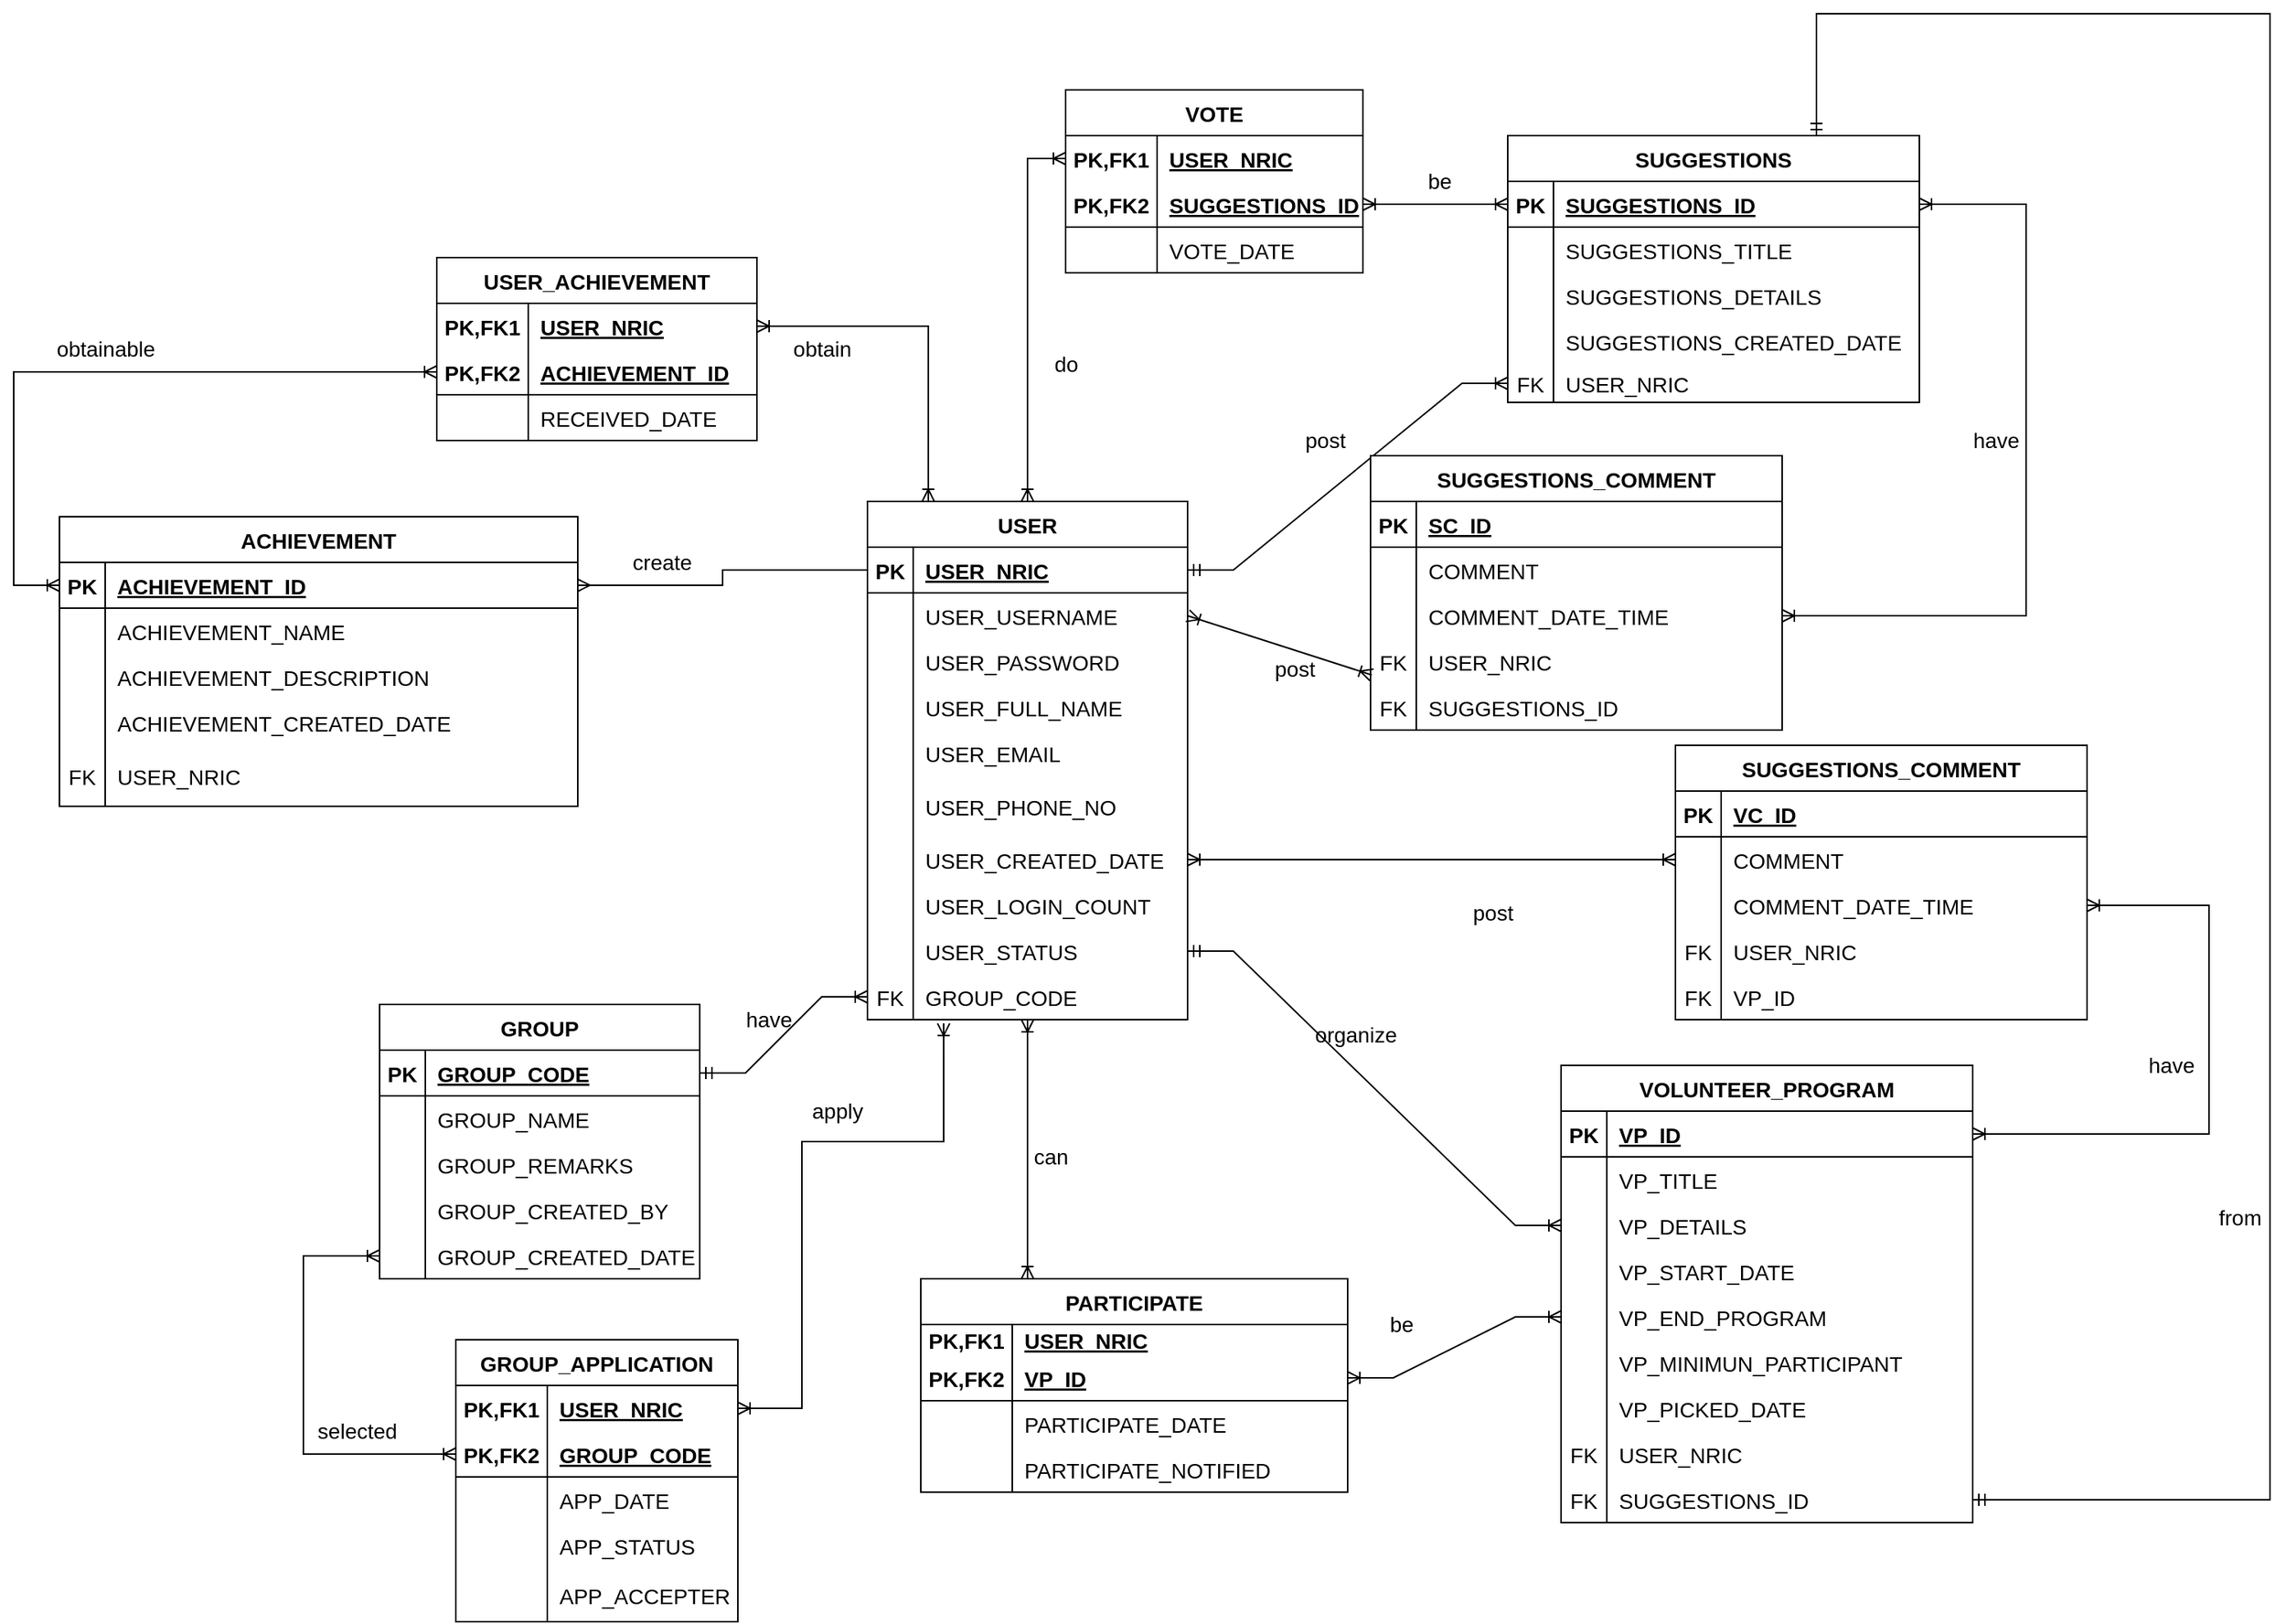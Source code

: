 <mxfile version="15.9.6" type="device"><diagram id="HSOs5E44vSkvwtHfWKZR" name="Page-1"><mxGraphModel dx="2090" dy="1789" grid="1" gridSize="10" guides="1" tooltips="1" connect="1" arrows="1" fold="1" page="1" pageScale="1" pageWidth="850" pageHeight="1100" math="0" shadow="0"><root><mxCell id="0"/><mxCell id="1" parent="0"/><mxCell id="-q9VegZBBS9eq5VkeZtc-232" value="USER" style="shape=table;startSize=30;container=1;collapsible=1;childLayout=tableLayout;fixedRows=1;rowLines=0;fontStyle=1;align=center;resizeLast=1;labelBorderColor=none;fontSize=14;fontColor=#000000;" parent="1" vertex="1"><mxGeometry x="-210" y="40" width="210" height="340" as="geometry"/></mxCell><mxCell id="-q9VegZBBS9eq5VkeZtc-233" value="" style="shape=partialRectangle;collapsible=0;dropTarget=0;pointerEvents=0;fillColor=none;top=0;left=0;bottom=1;right=0;points=[[0,0.5],[1,0.5]];portConstraint=eastwest;labelBorderColor=none;fontSize=14;fontColor=#000000;" parent="-q9VegZBBS9eq5VkeZtc-232" vertex="1"><mxGeometry y="30" width="210" height="30" as="geometry"/></mxCell><mxCell id="-q9VegZBBS9eq5VkeZtc-234" value="PK" style="shape=partialRectangle;connectable=0;fillColor=none;top=0;left=0;bottom=0;right=0;fontStyle=1;overflow=hidden;labelBorderColor=none;fontSize=14;fontColor=#000000;" parent="-q9VegZBBS9eq5VkeZtc-233" vertex="1"><mxGeometry width="30" height="30" as="geometry"><mxRectangle width="30" height="30" as="alternateBounds"/></mxGeometry></mxCell><mxCell id="-q9VegZBBS9eq5VkeZtc-235" value="USER_NRIC" style="shape=partialRectangle;connectable=0;fillColor=none;top=0;left=0;bottom=0;right=0;align=left;spacingLeft=6;fontStyle=5;overflow=hidden;labelBorderColor=none;fontSize=14;fontColor=#000000;" parent="-q9VegZBBS9eq5VkeZtc-233" vertex="1"><mxGeometry x="30" width="180" height="30" as="geometry"><mxRectangle width="180" height="30" as="alternateBounds"/></mxGeometry></mxCell><mxCell id="-q9VegZBBS9eq5VkeZtc-236" value="" style="shape=partialRectangle;collapsible=0;dropTarget=0;pointerEvents=0;fillColor=none;top=0;left=0;bottom=0;right=0;points=[[0,0.5],[1,0.5]];portConstraint=eastwest;labelBorderColor=none;fontSize=14;fontColor=#000000;" parent="-q9VegZBBS9eq5VkeZtc-232" vertex="1"><mxGeometry y="60" width="210" height="30" as="geometry"/></mxCell><mxCell id="-q9VegZBBS9eq5VkeZtc-237" value="" style="shape=partialRectangle;connectable=0;fillColor=none;top=0;left=0;bottom=0;right=0;editable=1;overflow=hidden;labelBorderColor=none;fontSize=14;fontColor=#000000;" parent="-q9VegZBBS9eq5VkeZtc-236" vertex="1"><mxGeometry width="30" height="30" as="geometry"><mxRectangle width="30" height="30" as="alternateBounds"/></mxGeometry></mxCell><mxCell id="-q9VegZBBS9eq5VkeZtc-238" value="USER_USERNAME" style="shape=partialRectangle;connectable=0;fillColor=none;top=0;left=0;bottom=0;right=0;align=left;spacingLeft=6;overflow=hidden;labelBorderColor=none;fontSize=14;fontColor=#000000;" parent="-q9VegZBBS9eq5VkeZtc-236" vertex="1"><mxGeometry x="30" width="180" height="30" as="geometry"><mxRectangle width="180" height="30" as="alternateBounds"/></mxGeometry></mxCell><mxCell id="-q9VegZBBS9eq5VkeZtc-239" value="" style="shape=partialRectangle;collapsible=0;dropTarget=0;pointerEvents=0;fillColor=none;top=0;left=0;bottom=0;right=0;points=[[0,0.5],[1,0.5]];portConstraint=eastwest;labelBorderColor=none;fontSize=14;fontColor=#000000;" parent="-q9VegZBBS9eq5VkeZtc-232" vertex="1"><mxGeometry y="90" width="210" height="30" as="geometry"/></mxCell><mxCell id="-q9VegZBBS9eq5VkeZtc-240" value="" style="shape=partialRectangle;connectable=0;fillColor=none;top=0;left=0;bottom=0;right=0;editable=1;overflow=hidden;labelBorderColor=none;fontSize=14;fontColor=#000000;" parent="-q9VegZBBS9eq5VkeZtc-239" vertex="1"><mxGeometry width="30" height="30" as="geometry"><mxRectangle width="30" height="30" as="alternateBounds"/></mxGeometry></mxCell><mxCell id="-q9VegZBBS9eq5VkeZtc-241" value="USER_PASSWORD" style="shape=partialRectangle;connectable=0;fillColor=none;top=0;left=0;bottom=0;right=0;align=left;spacingLeft=6;overflow=hidden;labelBorderColor=none;fontSize=14;fontColor=#000000;" parent="-q9VegZBBS9eq5VkeZtc-239" vertex="1"><mxGeometry x="30" width="180" height="30" as="geometry"><mxRectangle width="180" height="30" as="alternateBounds"/></mxGeometry></mxCell><mxCell id="-q9VegZBBS9eq5VkeZtc-245" value="" style="shape=partialRectangle;collapsible=0;dropTarget=0;pointerEvents=0;fillColor=none;top=0;left=0;bottom=0;right=0;points=[[0,0.5],[1,0.5]];portConstraint=eastwest;labelBorderColor=none;fontSize=14;fontColor=#000000;" parent="-q9VegZBBS9eq5VkeZtc-232" vertex="1"><mxGeometry y="120" width="210" height="30" as="geometry"/></mxCell><mxCell id="-q9VegZBBS9eq5VkeZtc-246" value="" style="shape=partialRectangle;connectable=0;fillColor=none;top=0;left=0;bottom=0;right=0;editable=1;overflow=hidden;labelBorderColor=none;fontSize=14;fontColor=#000000;" parent="-q9VegZBBS9eq5VkeZtc-245" vertex="1"><mxGeometry width="30" height="30" as="geometry"><mxRectangle width="30" height="30" as="alternateBounds"/></mxGeometry></mxCell><mxCell id="-q9VegZBBS9eq5VkeZtc-247" value="USER_FULL_NAME" style="shape=partialRectangle;connectable=0;fillColor=none;top=0;left=0;bottom=0;right=0;align=left;spacingLeft=6;overflow=hidden;labelBorderColor=none;fontSize=14;fontColor=#000000;" parent="-q9VegZBBS9eq5VkeZtc-245" vertex="1"><mxGeometry x="30" width="180" height="30" as="geometry"><mxRectangle width="180" height="30" as="alternateBounds"/></mxGeometry></mxCell><mxCell id="-q9VegZBBS9eq5VkeZtc-254" value="" style="shape=partialRectangle;collapsible=0;dropTarget=0;pointerEvents=0;fillColor=none;top=0;left=0;bottom=0;right=0;points=[[0,0.5],[1,0.5]];portConstraint=eastwest;labelBorderColor=none;fontSize=14;fontColor=#000000;" parent="-q9VegZBBS9eq5VkeZtc-232" vertex="1"><mxGeometry y="150" width="210" height="30" as="geometry"/></mxCell><mxCell id="-q9VegZBBS9eq5VkeZtc-255" value="" style="shape=partialRectangle;connectable=0;fillColor=none;top=0;left=0;bottom=0;right=0;editable=1;overflow=hidden;labelBorderColor=none;fontSize=14;fontColor=#000000;" parent="-q9VegZBBS9eq5VkeZtc-254" vertex="1"><mxGeometry width="30" height="30" as="geometry"><mxRectangle width="30" height="30" as="alternateBounds"/></mxGeometry></mxCell><mxCell id="-q9VegZBBS9eq5VkeZtc-256" value="USER_EMAIL" style="shape=partialRectangle;connectable=0;fillColor=none;top=0;left=0;bottom=0;right=0;align=left;spacingLeft=6;overflow=hidden;labelBorderColor=none;fontSize=14;fontColor=#000000;" parent="-q9VegZBBS9eq5VkeZtc-254" vertex="1"><mxGeometry x="30" width="180" height="30" as="geometry"><mxRectangle width="180" height="30" as="alternateBounds"/></mxGeometry></mxCell><mxCell id="-q9VegZBBS9eq5VkeZtc-257" value="" style="shape=partialRectangle;collapsible=0;dropTarget=0;pointerEvents=0;fillColor=none;top=0;left=0;bottom=0;right=0;points=[[0,0.5],[1,0.5]];portConstraint=eastwest;labelBorderColor=none;fontSize=14;fontColor=#000000;" parent="-q9VegZBBS9eq5VkeZtc-232" vertex="1"><mxGeometry y="180" width="210" height="40" as="geometry"/></mxCell><mxCell id="-q9VegZBBS9eq5VkeZtc-258" value="" style="shape=partialRectangle;connectable=0;fillColor=none;top=0;left=0;bottom=0;right=0;editable=1;overflow=hidden;labelBorderColor=none;fontSize=14;fontColor=#000000;" parent="-q9VegZBBS9eq5VkeZtc-257" vertex="1"><mxGeometry width="30" height="40" as="geometry"><mxRectangle width="30" height="40" as="alternateBounds"/></mxGeometry></mxCell><mxCell id="-q9VegZBBS9eq5VkeZtc-259" value="USER_PHONE_NO" style="shape=partialRectangle;connectable=0;fillColor=none;top=0;left=0;bottom=0;right=0;align=left;spacingLeft=6;overflow=hidden;labelBorderColor=none;fontSize=14;fontColor=#000000;" parent="-q9VegZBBS9eq5VkeZtc-257" vertex="1"><mxGeometry x="30" width="180" height="40" as="geometry"><mxRectangle width="180" height="40" as="alternateBounds"/></mxGeometry></mxCell><mxCell id="-q9VegZBBS9eq5VkeZtc-260" value="" style="shape=partialRectangle;collapsible=0;dropTarget=0;pointerEvents=0;fillColor=none;top=0;left=0;bottom=0;right=0;points=[[0,0.5],[1,0.5]];portConstraint=eastwest;labelBorderColor=none;fontSize=14;fontColor=#000000;" parent="-q9VegZBBS9eq5VkeZtc-232" vertex="1"><mxGeometry y="220" width="210" height="30" as="geometry"/></mxCell><mxCell id="-q9VegZBBS9eq5VkeZtc-261" value="" style="shape=partialRectangle;connectable=0;fillColor=none;top=0;left=0;bottom=0;right=0;editable=1;overflow=hidden;labelBorderColor=none;fontSize=14;fontColor=#000000;" parent="-q9VegZBBS9eq5VkeZtc-260" vertex="1"><mxGeometry width="30" height="30" as="geometry"><mxRectangle width="30" height="30" as="alternateBounds"/></mxGeometry></mxCell><mxCell id="-q9VegZBBS9eq5VkeZtc-262" value="USER_CREATED_DATE" style="shape=partialRectangle;connectable=0;fillColor=none;top=0;left=0;bottom=0;right=0;align=left;spacingLeft=6;overflow=hidden;labelBorderColor=none;fontSize=14;fontColor=#000000;" parent="-q9VegZBBS9eq5VkeZtc-260" vertex="1"><mxGeometry x="30" width="180" height="30" as="geometry"><mxRectangle width="180" height="30" as="alternateBounds"/></mxGeometry></mxCell><mxCell id="-q9VegZBBS9eq5VkeZtc-263" value="" style="shape=partialRectangle;collapsible=0;dropTarget=0;pointerEvents=0;fillColor=none;top=0;left=0;bottom=0;right=0;points=[[0,0.5],[1,0.5]];portConstraint=eastwest;labelBorderColor=none;fontSize=14;fontColor=#000000;" parent="-q9VegZBBS9eq5VkeZtc-232" vertex="1"><mxGeometry y="250" width="210" height="30" as="geometry"/></mxCell><mxCell id="-q9VegZBBS9eq5VkeZtc-264" value="" style="shape=partialRectangle;connectable=0;fillColor=none;top=0;left=0;bottom=0;right=0;editable=1;overflow=hidden;labelBorderColor=none;fontSize=14;fontColor=#000000;" parent="-q9VegZBBS9eq5VkeZtc-263" vertex="1"><mxGeometry width="30" height="30" as="geometry"><mxRectangle width="30" height="30" as="alternateBounds"/></mxGeometry></mxCell><mxCell id="-q9VegZBBS9eq5VkeZtc-265" value="USER_LOGIN_COUNT" style="shape=partialRectangle;connectable=0;fillColor=none;top=0;left=0;bottom=0;right=0;align=left;spacingLeft=6;overflow=hidden;labelBorderColor=none;fontSize=14;fontColor=#000000;" parent="-q9VegZBBS9eq5VkeZtc-263" vertex="1"><mxGeometry x="30" width="180" height="30" as="geometry"><mxRectangle width="180" height="30" as="alternateBounds"/></mxGeometry></mxCell><mxCell id="-q9VegZBBS9eq5VkeZtc-266" value="" style="shape=partialRectangle;collapsible=0;dropTarget=0;pointerEvents=0;fillColor=none;top=0;left=0;bottom=0;right=0;points=[[0,0.5],[1,0.5]];portConstraint=eastwest;labelBorderColor=none;fontSize=14;fontColor=#000000;" parent="-q9VegZBBS9eq5VkeZtc-232" vertex="1"><mxGeometry y="280" width="210" height="30" as="geometry"/></mxCell><mxCell id="-q9VegZBBS9eq5VkeZtc-267" value="" style="shape=partialRectangle;connectable=0;fillColor=none;top=0;left=0;bottom=0;right=0;editable=1;overflow=hidden;labelBorderColor=none;fontSize=14;fontColor=#000000;" parent="-q9VegZBBS9eq5VkeZtc-266" vertex="1"><mxGeometry width="30" height="30" as="geometry"><mxRectangle width="30" height="30" as="alternateBounds"/></mxGeometry></mxCell><mxCell id="-q9VegZBBS9eq5VkeZtc-268" value="USER_STATUS" style="shape=partialRectangle;connectable=0;fillColor=none;top=0;left=0;bottom=0;right=0;align=left;spacingLeft=6;overflow=hidden;labelBorderColor=none;fontSize=14;fontColor=#000000;" parent="-q9VegZBBS9eq5VkeZtc-266" vertex="1"><mxGeometry x="30" width="180" height="30" as="geometry"><mxRectangle width="180" height="30" as="alternateBounds"/></mxGeometry></mxCell><mxCell id="-q9VegZBBS9eq5VkeZtc-269" value="" style="shape=partialRectangle;collapsible=0;dropTarget=0;pointerEvents=0;fillColor=none;top=0;left=0;bottom=0;right=0;points=[[0,0.5],[1,0.5]];portConstraint=eastwest;labelBorderColor=none;fontSize=14;fontColor=#000000;" parent="-q9VegZBBS9eq5VkeZtc-232" vertex="1"><mxGeometry y="310" width="210" height="30" as="geometry"/></mxCell><mxCell id="-q9VegZBBS9eq5VkeZtc-270" value="FK" style="shape=partialRectangle;connectable=0;fillColor=none;top=0;left=0;bottom=0;right=0;fontStyle=0;overflow=hidden;labelBorderColor=none;fontSize=14;fontColor=#000000;" parent="-q9VegZBBS9eq5VkeZtc-269" vertex="1"><mxGeometry width="30" height="30" as="geometry"><mxRectangle width="30" height="30" as="alternateBounds"/></mxGeometry></mxCell><mxCell id="-q9VegZBBS9eq5VkeZtc-271" value="GROUP_CODE" style="shape=partialRectangle;connectable=0;fillColor=none;top=0;left=0;bottom=0;right=0;align=left;spacingLeft=6;fontStyle=0;overflow=hidden;labelBorderColor=none;fontSize=14;fontColor=#000000;" parent="-q9VegZBBS9eq5VkeZtc-269" vertex="1"><mxGeometry x="30" width="180" height="30" as="geometry"><mxRectangle width="180" height="30" as="alternateBounds"/></mxGeometry></mxCell><mxCell id="qGuQt_UdSlMs1QglVu5e-1" value="GROUP" style="shape=table;startSize=30;container=1;collapsible=1;childLayout=tableLayout;fixedRows=1;rowLines=0;fontStyle=1;align=center;resizeLast=1;labelBorderColor=none;fontSize=14;fontColor=#000000;" parent="1" vertex="1"><mxGeometry x="-530" y="370" width="210" height="180" as="geometry"/></mxCell><mxCell id="qGuQt_UdSlMs1QglVu5e-2" value="" style="shape=partialRectangle;collapsible=0;dropTarget=0;pointerEvents=0;fillColor=none;top=0;left=0;bottom=1;right=0;points=[[0,0.5],[1,0.5]];portConstraint=eastwest;labelBorderColor=none;fontSize=14;fontColor=#000000;" parent="qGuQt_UdSlMs1QglVu5e-1" vertex="1"><mxGeometry y="30" width="210" height="30" as="geometry"/></mxCell><mxCell id="qGuQt_UdSlMs1QglVu5e-3" value="PK" style="shape=partialRectangle;connectable=0;fillColor=none;top=0;left=0;bottom=0;right=0;fontStyle=1;overflow=hidden;labelBorderColor=none;fontSize=14;fontColor=#000000;" parent="qGuQt_UdSlMs1QglVu5e-2" vertex="1"><mxGeometry width="30" height="30" as="geometry"><mxRectangle width="30" height="30" as="alternateBounds"/></mxGeometry></mxCell><mxCell id="qGuQt_UdSlMs1QglVu5e-4" value="GROUP_CODE" style="shape=partialRectangle;connectable=0;fillColor=none;top=0;left=0;bottom=0;right=0;align=left;spacingLeft=6;fontStyle=5;overflow=hidden;labelBorderColor=none;fontSize=14;fontColor=#000000;" parent="qGuQt_UdSlMs1QglVu5e-2" vertex="1"><mxGeometry x="30" width="180" height="30" as="geometry"><mxRectangle width="180" height="30" as="alternateBounds"/></mxGeometry></mxCell><mxCell id="qGuQt_UdSlMs1QglVu5e-5" value="" style="shape=partialRectangle;collapsible=0;dropTarget=0;pointerEvents=0;fillColor=none;top=0;left=0;bottom=0;right=0;points=[[0,0.5],[1,0.5]];portConstraint=eastwest;labelBorderColor=none;fontSize=14;fontColor=#000000;" parent="qGuQt_UdSlMs1QglVu5e-1" vertex="1"><mxGeometry y="60" width="210" height="30" as="geometry"/></mxCell><mxCell id="qGuQt_UdSlMs1QglVu5e-6" value="" style="shape=partialRectangle;connectable=0;fillColor=none;top=0;left=0;bottom=0;right=0;editable=1;overflow=hidden;labelBorderColor=none;fontSize=14;fontColor=#000000;" parent="qGuQt_UdSlMs1QglVu5e-5" vertex="1"><mxGeometry width="30" height="30" as="geometry"><mxRectangle width="30" height="30" as="alternateBounds"/></mxGeometry></mxCell><mxCell id="qGuQt_UdSlMs1QglVu5e-7" value="GROUP_NAME" style="shape=partialRectangle;connectable=0;fillColor=none;top=0;left=0;bottom=0;right=0;align=left;spacingLeft=6;overflow=hidden;labelBorderColor=none;fontSize=14;fontColor=#000000;" parent="qGuQt_UdSlMs1QglVu5e-5" vertex="1"><mxGeometry x="30" width="180" height="30" as="geometry"><mxRectangle width="180" height="30" as="alternateBounds"/></mxGeometry></mxCell><mxCell id="qGuQt_UdSlMs1QglVu5e-8" value="" style="shape=partialRectangle;collapsible=0;dropTarget=0;pointerEvents=0;fillColor=none;top=0;left=0;bottom=0;right=0;points=[[0,0.5],[1,0.5]];portConstraint=eastwest;labelBorderColor=none;fontSize=14;fontColor=#000000;" parent="qGuQt_UdSlMs1QglVu5e-1" vertex="1"><mxGeometry y="90" width="210" height="30" as="geometry"/></mxCell><mxCell id="qGuQt_UdSlMs1QglVu5e-9" value="" style="shape=partialRectangle;connectable=0;fillColor=none;top=0;left=0;bottom=0;right=0;editable=1;overflow=hidden;labelBorderColor=none;fontSize=14;fontColor=#000000;" parent="qGuQt_UdSlMs1QglVu5e-8" vertex="1"><mxGeometry width="30" height="30" as="geometry"><mxRectangle width="30" height="30" as="alternateBounds"/></mxGeometry></mxCell><mxCell id="qGuQt_UdSlMs1QglVu5e-10" value="GROUP_REMARKS" style="shape=partialRectangle;connectable=0;fillColor=none;top=0;left=0;bottom=0;right=0;align=left;spacingLeft=6;overflow=hidden;labelBorderColor=none;fontSize=14;fontColor=#000000;" parent="qGuQt_UdSlMs1QglVu5e-8" vertex="1"><mxGeometry x="30" width="180" height="30" as="geometry"><mxRectangle width="180" height="30" as="alternateBounds"/></mxGeometry></mxCell><mxCell id="qGuQt_UdSlMs1QglVu5e-11" value="" style="shape=partialRectangle;collapsible=0;dropTarget=0;pointerEvents=0;fillColor=none;top=0;left=0;bottom=0;right=0;points=[[0,0.5],[1,0.5]];portConstraint=eastwest;labelBorderColor=none;fontSize=14;fontColor=#000000;" parent="qGuQt_UdSlMs1QglVu5e-1" vertex="1"><mxGeometry y="120" width="210" height="30" as="geometry"/></mxCell><mxCell id="qGuQt_UdSlMs1QglVu5e-12" value="" style="shape=partialRectangle;connectable=0;fillColor=none;top=0;left=0;bottom=0;right=0;editable=1;overflow=hidden;labelBorderColor=none;fontSize=14;fontColor=#000000;" parent="qGuQt_UdSlMs1QglVu5e-11" vertex="1"><mxGeometry width="30" height="30" as="geometry"><mxRectangle width="30" height="30" as="alternateBounds"/></mxGeometry></mxCell><mxCell id="qGuQt_UdSlMs1QglVu5e-13" value="GROUP_CREATED_BY" style="shape=partialRectangle;connectable=0;fillColor=none;top=0;left=0;bottom=0;right=0;align=left;spacingLeft=6;overflow=hidden;labelBorderColor=none;fontSize=14;fontColor=#000000;" parent="qGuQt_UdSlMs1QglVu5e-11" vertex="1"><mxGeometry x="30" width="180" height="30" as="geometry"><mxRectangle width="180" height="30" as="alternateBounds"/></mxGeometry></mxCell><mxCell id="qGuQt_UdSlMs1QglVu5e-14" value="" style="shape=partialRectangle;collapsible=0;dropTarget=0;pointerEvents=0;fillColor=none;top=0;left=0;bottom=0;right=0;points=[[0,0.5],[1,0.5]];portConstraint=eastwest;labelBorderColor=none;fontSize=14;fontColor=#000000;" parent="qGuQt_UdSlMs1QglVu5e-1" vertex="1"><mxGeometry y="150" width="210" height="30" as="geometry"/></mxCell><mxCell id="qGuQt_UdSlMs1QglVu5e-15" value="" style="shape=partialRectangle;connectable=0;fillColor=none;top=0;left=0;bottom=0;right=0;editable=1;overflow=hidden;labelBorderColor=none;fontSize=14;fontColor=#000000;" parent="qGuQt_UdSlMs1QglVu5e-14" vertex="1"><mxGeometry width="30" height="30" as="geometry"><mxRectangle width="30" height="30" as="alternateBounds"/></mxGeometry></mxCell><mxCell id="qGuQt_UdSlMs1QglVu5e-16" value="GROUP_CREATED_DATE" style="shape=partialRectangle;connectable=0;fillColor=none;top=0;left=0;bottom=0;right=0;align=left;spacingLeft=6;overflow=hidden;labelBorderColor=none;fontSize=14;fontColor=#000000;" parent="qGuQt_UdSlMs1QglVu5e-14" vertex="1"><mxGeometry x="30" width="180" height="30" as="geometry"><mxRectangle width="180" height="30" as="alternateBounds"/></mxGeometry></mxCell><mxCell id="qGuQt_UdSlMs1QglVu5e-20" value="SUGGESTIONS" style="shape=table;startSize=30;container=1;collapsible=1;childLayout=tableLayout;fixedRows=1;rowLines=0;fontStyle=1;align=center;resizeLast=1;labelBorderColor=none;fontSize=14;fontColor=#000000;" parent="1" vertex="1"><mxGeometry x="210" y="-200" width="270" height="175" as="geometry"/></mxCell><mxCell id="qGuQt_UdSlMs1QglVu5e-21" value="" style="shape=partialRectangle;collapsible=0;dropTarget=0;pointerEvents=0;fillColor=none;top=0;left=0;bottom=1;right=0;points=[[0,0.5],[1,0.5]];portConstraint=eastwest;labelBorderColor=none;fontSize=14;fontColor=#000000;" parent="qGuQt_UdSlMs1QglVu5e-20" vertex="1"><mxGeometry y="30" width="270" height="30" as="geometry"/></mxCell><mxCell id="qGuQt_UdSlMs1QglVu5e-22" value="PK" style="shape=partialRectangle;connectable=0;fillColor=none;top=0;left=0;bottom=0;right=0;fontStyle=1;overflow=hidden;labelBorderColor=none;fontSize=14;fontColor=#000000;" parent="qGuQt_UdSlMs1QglVu5e-21" vertex="1"><mxGeometry width="30" height="30" as="geometry"><mxRectangle width="30" height="30" as="alternateBounds"/></mxGeometry></mxCell><mxCell id="qGuQt_UdSlMs1QglVu5e-23" value="SUGGESTIONS_ID" style="shape=partialRectangle;connectable=0;fillColor=none;top=0;left=0;bottom=0;right=0;align=left;spacingLeft=6;fontStyle=5;overflow=hidden;labelBorderColor=none;fontSize=14;fontColor=#000000;" parent="qGuQt_UdSlMs1QglVu5e-21" vertex="1"><mxGeometry x="30" width="240" height="30" as="geometry"><mxRectangle width="240" height="30" as="alternateBounds"/></mxGeometry></mxCell><mxCell id="qGuQt_UdSlMs1QglVu5e-24" value="" style="shape=partialRectangle;collapsible=0;dropTarget=0;pointerEvents=0;fillColor=none;top=0;left=0;bottom=0;right=0;points=[[0,0.5],[1,0.5]];portConstraint=eastwest;labelBorderColor=none;fontSize=14;fontColor=#000000;" parent="qGuQt_UdSlMs1QglVu5e-20" vertex="1"><mxGeometry y="60" width="270" height="30" as="geometry"/></mxCell><mxCell id="qGuQt_UdSlMs1QglVu5e-25" value="" style="shape=partialRectangle;connectable=0;fillColor=none;top=0;left=0;bottom=0;right=0;editable=1;overflow=hidden;labelBorderColor=none;fontSize=14;fontColor=#000000;" parent="qGuQt_UdSlMs1QglVu5e-24" vertex="1"><mxGeometry width="30" height="30" as="geometry"><mxRectangle width="30" height="30" as="alternateBounds"/></mxGeometry></mxCell><mxCell id="qGuQt_UdSlMs1QglVu5e-26" value="SUGGESTIONS_TITLE" style="shape=partialRectangle;connectable=0;fillColor=none;top=0;left=0;bottom=0;right=0;align=left;spacingLeft=6;overflow=hidden;labelBorderColor=none;fontSize=14;fontColor=#000000;" parent="qGuQt_UdSlMs1QglVu5e-24" vertex="1"><mxGeometry x="30" width="240" height="30" as="geometry"><mxRectangle width="240" height="30" as="alternateBounds"/></mxGeometry></mxCell><mxCell id="qGuQt_UdSlMs1QglVu5e-27" value="" style="shape=partialRectangle;collapsible=0;dropTarget=0;pointerEvents=0;fillColor=none;top=0;left=0;bottom=0;right=0;points=[[0,0.5],[1,0.5]];portConstraint=eastwest;labelBorderColor=none;fontSize=14;fontColor=#000000;" parent="qGuQt_UdSlMs1QglVu5e-20" vertex="1"><mxGeometry y="90" width="270" height="30" as="geometry"/></mxCell><mxCell id="qGuQt_UdSlMs1QglVu5e-28" value="" style="shape=partialRectangle;connectable=0;fillColor=none;top=0;left=0;bottom=0;right=0;editable=1;overflow=hidden;labelBorderColor=none;fontSize=14;fontColor=#000000;" parent="qGuQt_UdSlMs1QglVu5e-27" vertex="1"><mxGeometry width="30" height="30" as="geometry"><mxRectangle width="30" height="30" as="alternateBounds"/></mxGeometry></mxCell><mxCell id="qGuQt_UdSlMs1QglVu5e-29" value="SUGGESTIONS_DETAILS" style="shape=partialRectangle;connectable=0;fillColor=none;top=0;left=0;bottom=0;right=0;align=left;spacingLeft=6;overflow=hidden;labelBorderColor=none;fontSize=14;fontColor=#000000;" parent="qGuQt_UdSlMs1QglVu5e-27" vertex="1"><mxGeometry x="30" width="240" height="30" as="geometry"><mxRectangle width="240" height="30" as="alternateBounds"/></mxGeometry></mxCell><mxCell id="qGuQt_UdSlMs1QglVu5e-30" value="" style="shape=partialRectangle;collapsible=0;dropTarget=0;pointerEvents=0;fillColor=none;top=0;left=0;bottom=0;right=0;points=[[0,0.5],[1,0.5]];portConstraint=eastwest;labelBorderColor=none;fontSize=14;fontColor=#000000;" parent="qGuQt_UdSlMs1QglVu5e-20" vertex="1"><mxGeometry y="120" width="270" height="30" as="geometry"/></mxCell><mxCell id="qGuQt_UdSlMs1QglVu5e-31" value="" style="shape=partialRectangle;connectable=0;fillColor=none;top=0;left=0;bottom=0;right=0;editable=1;overflow=hidden;labelBorderColor=none;fontSize=14;fontColor=#000000;" parent="qGuQt_UdSlMs1QglVu5e-30" vertex="1"><mxGeometry width="30" height="30" as="geometry"><mxRectangle width="30" height="30" as="alternateBounds"/></mxGeometry></mxCell><mxCell id="qGuQt_UdSlMs1QglVu5e-32" value="SUGGESTIONS_CREATED_DATE" style="shape=partialRectangle;connectable=0;fillColor=none;top=0;left=0;bottom=0;right=0;align=left;spacingLeft=6;overflow=hidden;labelBorderColor=none;fontSize=14;fontColor=#000000;" parent="qGuQt_UdSlMs1QglVu5e-30" vertex="1"><mxGeometry x="30" width="240" height="30" as="geometry"><mxRectangle width="240" height="30" as="alternateBounds"/></mxGeometry></mxCell><mxCell id="qGuQt_UdSlMs1QglVu5e-36" value="" style="shape=partialRectangle;collapsible=0;dropTarget=0;pointerEvents=0;fillColor=none;top=0;left=0;bottom=0;right=0;points=[[0,0.5],[1,0.5]];portConstraint=eastwest;labelBorderColor=none;fontSize=14;fontColor=#000000;" parent="qGuQt_UdSlMs1QglVu5e-20" vertex="1"><mxGeometry y="150" width="270" height="25" as="geometry"/></mxCell><mxCell id="qGuQt_UdSlMs1QglVu5e-37" value="FK" style="shape=partialRectangle;connectable=0;fillColor=none;top=0;left=0;bottom=0;right=0;fontStyle=0;overflow=hidden;labelBorderColor=none;fontSize=14;fontColor=#000000;" parent="qGuQt_UdSlMs1QglVu5e-36" vertex="1"><mxGeometry width="30" height="25" as="geometry"><mxRectangle width="30" height="25" as="alternateBounds"/></mxGeometry></mxCell><mxCell id="qGuQt_UdSlMs1QglVu5e-38" value="USER_NRIC" style="shape=partialRectangle;connectable=0;fillColor=none;top=0;left=0;bottom=0;right=0;align=left;spacingLeft=6;fontStyle=0;overflow=hidden;labelBorderColor=none;fontSize=14;fontColor=#000000;" parent="qGuQt_UdSlMs1QglVu5e-36" vertex="1"><mxGeometry x="30" width="240" height="25" as="geometry"><mxRectangle width="240" height="25" as="alternateBounds"/></mxGeometry></mxCell><mxCell id="qGuQt_UdSlMs1QglVu5e-52" value="VOLUNTEER_PROGRAM" style="shape=table;startSize=30;container=1;collapsible=1;childLayout=tableLayout;fixedRows=1;rowLines=0;fontStyle=1;align=center;resizeLast=1;labelBorderColor=none;fontSize=14;fontColor=#000000;" parent="1" vertex="1"><mxGeometry x="245" y="410" width="270" height="300" as="geometry"/></mxCell><mxCell id="qGuQt_UdSlMs1QglVu5e-53" value="" style="shape=partialRectangle;collapsible=0;dropTarget=0;pointerEvents=0;fillColor=none;top=0;left=0;bottom=1;right=0;points=[[0,0.5],[1,0.5]];portConstraint=eastwest;labelBorderColor=none;fontSize=14;fontColor=#000000;" parent="qGuQt_UdSlMs1QglVu5e-52" vertex="1"><mxGeometry y="30" width="270" height="30" as="geometry"/></mxCell><mxCell id="qGuQt_UdSlMs1QglVu5e-54" value="PK" style="shape=partialRectangle;connectable=0;fillColor=none;top=0;left=0;bottom=0;right=0;fontStyle=1;overflow=hidden;labelBorderColor=none;fontSize=14;fontColor=#000000;" parent="qGuQt_UdSlMs1QglVu5e-53" vertex="1"><mxGeometry width="30" height="30" as="geometry"><mxRectangle width="30" height="30" as="alternateBounds"/></mxGeometry></mxCell><mxCell id="qGuQt_UdSlMs1QglVu5e-55" value="VP_ID" style="shape=partialRectangle;connectable=0;fillColor=none;top=0;left=0;bottom=0;right=0;align=left;spacingLeft=6;fontStyle=5;overflow=hidden;labelBorderColor=none;fontSize=14;fontColor=#000000;" parent="qGuQt_UdSlMs1QglVu5e-53" vertex="1"><mxGeometry x="30" width="240" height="30" as="geometry"><mxRectangle width="240" height="30" as="alternateBounds"/></mxGeometry></mxCell><mxCell id="qGuQt_UdSlMs1QglVu5e-56" value="" style="shape=partialRectangle;collapsible=0;dropTarget=0;pointerEvents=0;fillColor=none;top=0;left=0;bottom=0;right=0;points=[[0,0.5],[1,0.5]];portConstraint=eastwest;labelBorderColor=none;fontSize=14;fontColor=#000000;" parent="qGuQt_UdSlMs1QglVu5e-52" vertex="1"><mxGeometry y="60" width="270" height="30" as="geometry"/></mxCell><mxCell id="qGuQt_UdSlMs1QglVu5e-57" value="" style="shape=partialRectangle;connectable=0;fillColor=none;top=0;left=0;bottom=0;right=0;editable=1;overflow=hidden;labelBorderColor=none;fontSize=14;fontColor=#000000;" parent="qGuQt_UdSlMs1QglVu5e-56" vertex="1"><mxGeometry width="30" height="30" as="geometry"><mxRectangle width="30" height="30" as="alternateBounds"/></mxGeometry></mxCell><mxCell id="qGuQt_UdSlMs1QglVu5e-58" value="VP_TITLE" style="shape=partialRectangle;connectable=0;fillColor=none;top=0;left=0;bottom=0;right=0;align=left;spacingLeft=6;overflow=hidden;labelBorderColor=none;fontSize=14;fontColor=#000000;" parent="qGuQt_UdSlMs1QglVu5e-56" vertex="1"><mxGeometry x="30" width="240" height="30" as="geometry"><mxRectangle width="240" height="30" as="alternateBounds"/></mxGeometry></mxCell><mxCell id="qGuQt_UdSlMs1QglVu5e-59" value="" style="shape=partialRectangle;collapsible=0;dropTarget=0;pointerEvents=0;fillColor=none;top=0;left=0;bottom=0;right=0;points=[[0,0.5],[1,0.5]];portConstraint=eastwest;labelBorderColor=none;fontSize=14;fontColor=#000000;" parent="qGuQt_UdSlMs1QglVu5e-52" vertex="1"><mxGeometry y="90" width="270" height="30" as="geometry"/></mxCell><mxCell id="qGuQt_UdSlMs1QglVu5e-60" value="" style="shape=partialRectangle;connectable=0;fillColor=none;top=0;left=0;bottom=0;right=0;editable=1;overflow=hidden;labelBorderColor=none;fontSize=14;fontColor=#000000;" parent="qGuQt_UdSlMs1QglVu5e-59" vertex="1"><mxGeometry width="30" height="30" as="geometry"><mxRectangle width="30" height="30" as="alternateBounds"/></mxGeometry></mxCell><mxCell id="qGuQt_UdSlMs1QglVu5e-61" value="VP_DETAILS" style="shape=partialRectangle;connectable=0;fillColor=none;top=0;left=0;bottom=0;right=0;align=left;spacingLeft=6;overflow=hidden;labelBorderColor=none;fontSize=14;fontColor=#000000;" parent="qGuQt_UdSlMs1QglVu5e-59" vertex="1"><mxGeometry x="30" width="240" height="30" as="geometry"><mxRectangle width="240" height="30" as="alternateBounds"/></mxGeometry></mxCell><mxCell id="qGuQt_UdSlMs1QglVu5e-62" value="" style="shape=partialRectangle;collapsible=0;dropTarget=0;pointerEvents=0;fillColor=none;top=0;left=0;bottom=0;right=0;points=[[0,0.5],[1,0.5]];portConstraint=eastwest;labelBorderColor=none;fontSize=14;fontColor=#000000;" parent="qGuQt_UdSlMs1QglVu5e-52" vertex="1"><mxGeometry y="120" width="270" height="30" as="geometry"/></mxCell><mxCell id="qGuQt_UdSlMs1QglVu5e-63" value="" style="shape=partialRectangle;connectable=0;fillColor=none;top=0;left=0;bottom=0;right=0;editable=1;overflow=hidden;labelBorderColor=none;fontSize=14;fontColor=#000000;" parent="qGuQt_UdSlMs1QglVu5e-62" vertex="1"><mxGeometry width="30" height="30" as="geometry"><mxRectangle width="30" height="30" as="alternateBounds"/></mxGeometry></mxCell><mxCell id="qGuQt_UdSlMs1QglVu5e-64" value="VP_START_DATE" style="shape=partialRectangle;connectable=0;fillColor=none;top=0;left=0;bottom=0;right=0;align=left;spacingLeft=6;overflow=hidden;labelBorderColor=none;fontSize=14;fontColor=#000000;" parent="qGuQt_UdSlMs1QglVu5e-62" vertex="1"><mxGeometry x="30" width="240" height="30" as="geometry"><mxRectangle width="240" height="30" as="alternateBounds"/></mxGeometry></mxCell><mxCell id="qGuQt_UdSlMs1QglVu5e-68" value="" style="shape=partialRectangle;collapsible=0;dropTarget=0;pointerEvents=0;fillColor=none;top=0;left=0;bottom=0;right=0;points=[[0,0.5],[1,0.5]];portConstraint=eastwest;labelBorderColor=none;fontSize=14;fontColor=#000000;" parent="qGuQt_UdSlMs1QglVu5e-52" vertex="1"><mxGeometry y="150" width="270" height="30" as="geometry"/></mxCell><mxCell id="qGuQt_UdSlMs1QglVu5e-69" value="" style="shape=partialRectangle;connectable=0;fillColor=none;top=0;left=0;bottom=0;right=0;editable=1;overflow=hidden;labelBorderColor=none;fontSize=14;fontColor=#000000;" parent="qGuQt_UdSlMs1QglVu5e-68" vertex="1"><mxGeometry width="30" height="30" as="geometry"><mxRectangle width="30" height="30" as="alternateBounds"/></mxGeometry></mxCell><mxCell id="qGuQt_UdSlMs1QglVu5e-70" value="VP_END_PROGRAM" style="shape=partialRectangle;connectable=0;fillColor=none;top=0;left=0;bottom=0;right=0;align=left;spacingLeft=6;overflow=hidden;labelBorderColor=none;fontSize=14;fontColor=#000000;" parent="qGuQt_UdSlMs1QglVu5e-68" vertex="1"><mxGeometry x="30" width="240" height="30" as="geometry"><mxRectangle width="240" height="30" as="alternateBounds"/></mxGeometry></mxCell><mxCell id="qGuQt_UdSlMs1QglVu5e-71" value="" style="shape=partialRectangle;collapsible=0;dropTarget=0;pointerEvents=0;fillColor=none;top=0;left=0;bottom=0;right=0;points=[[0,0.5],[1,0.5]];portConstraint=eastwest;labelBorderColor=none;fontSize=14;fontColor=#000000;" parent="qGuQt_UdSlMs1QglVu5e-52" vertex="1"><mxGeometry y="180" width="270" height="30" as="geometry"/></mxCell><mxCell id="qGuQt_UdSlMs1QglVu5e-72" value="" style="shape=partialRectangle;connectable=0;fillColor=none;top=0;left=0;bottom=0;right=0;editable=1;overflow=hidden;labelBorderColor=none;fontSize=14;fontColor=#000000;" parent="qGuQt_UdSlMs1QglVu5e-71" vertex="1"><mxGeometry width="30" height="30" as="geometry"><mxRectangle width="30" height="30" as="alternateBounds"/></mxGeometry></mxCell><mxCell id="qGuQt_UdSlMs1QglVu5e-73" value="VP_MINIMUN_PARTICIPANT" style="shape=partialRectangle;connectable=0;fillColor=none;top=0;left=0;bottom=0;right=0;align=left;spacingLeft=6;overflow=hidden;labelBorderColor=none;fontSize=14;fontColor=#000000;" parent="qGuQt_UdSlMs1QglVu5e-71" vertex="1"><mxGeometry x="30" width="240" height="30" as="geometry"><mxRectangle width="240" height="30" as="alternateBounds"/></mxGeometry></mxCell><mxCell id="qGuQt_UdSlMs1QglVu5e-74" value="" style="shape=partialRectangle;collapsible=0;dropTarget=0;pointerEvents=0;fillColor=none;top=0;left=0;bottom=0;right=0;points=[[0,0.5],[1,0.5]];portConstraint=eastwest;labelBorderColor=none;fontSize=14;fontColor=#000000;" parent="qGuQt_UdSlMs1QglVu5e-52" vertex="1"><mxGeometry y="210" width="270" height="30" as="geometry"/></mxCell><mxCell id="qGuQt_UdSlMs1QglVu5e-75" value="" style="shape=partialRectangle;connectable=0;fillColor=none;top=0;left=0;bottom=0;right=0;editable=1;overflow=hidden;labelBorderColor=none;fontSize=14;fontColor=#000000;" parent="qGuQt_UdSlMs1QglVu5e-74" vertex="1"><mxGeometry width="30" height="30" as="geometry"><mxRectangle width="30" height="30" as="alternateBounds"/></mxGeometry></mxCell><mxCell id="qGuQt_UdSlMs1QglVu5e-76" value="VP_PICKED_DATE" style="shape=partialRectangle;connectable=0;fillColor=none;top=0;left=0;bottom=0;right=0;align=left;spacingLeft=6;overflow=hidden;labelBorderColor=none;fontSize=14;fontColor=#000000;" parent="qGuQt_UdSlMs1QglVu5e-74" vertex="1"><mxGeometry x="30" width="240" height="30" as="geometry"><mxRectangle width="240" height="30" as="alternateBounds"/></mxGeometry></mxCell><mxCell id="qGuQt_UdSlMs1QglVu5e-77" value="" style="shape=partialRectangle;collapsible=0;dropTarget=0;pointerEvents=0;fillColor=none;top=0;left=0;bottom=0;right=0;points=[[0,0.5],[1,0.5]];portConstraint=eastwest;labelBorderColor=none;fontSize=14;fontColor=#000000;" parent="qGuQt_UdSlMs1QglVu5e-52" vertex="1"><mxGeometry y="240" width="270" height="30" as="geometry"/></mxCell><mxCell id="qGuQt_UdSlMs1QglVu5e-78" value="FK" style="shape=partialRectangle;connectable=0;fillColor=none;top=0;left=0;bottom=0;right=0;fontStyle=0;overflow=hidden;labelBorderColor=none;fontSize=14;fontColor=#000000;" parent="qGuQt_UdSlMs1QglVu5e-77" vertex="1"><mxGeometry width="30" height="30" as="geometry"><mxRectangle width="30" height="30" as="alternateBounds"/></mxGeometry></mxCell><mxCell id="qGuQt_UdSlMs1QglVu5e-79" value="USER_NRIC" style="shape=partialRectangle;connectable=0;fillColor=none;top=0;left=0;bottom=0;right=0;align=left;spacingLeft=6;fontStyle=0;overflow=hidden;labelBorderColor=none;fontSize=14;fontColor=#000000;" parent="qGuQt_UdSlMs1QglVu5e-77" vertex="1"><mxGeometry x="30" width="240" height="30" as="geometry"><mxRectangle width="240" height="30" as="alternateBounds"/></mxGeometry></mxCell><mxCell id="qGuQt_UdSlMs1QglVu5e-80" value="" style="shape=partialRectangle;collapsible=0;dropTarget=0;pointerEvents=0;fillColor=none;top=0;left=0;bottom=0;right=0;points=[[0,0.5],[1,0.5]];portConstraint=eastwest;labelBorderColor=none;fontSize=14;fontColor=#000000;" parent="qGuQt_UdSlMs1QglVu5e-52" vertex="1"><mxGeometry y="270" width="270" height="30" as="geometry"/></mxCell><mxCell id="qGuQt_UdSlMs1QglVu5e-81" value="FK" style="shape=partialRectangle;connectable=0;fillColor=none;top=0;left=0;bottom=0;right=0;fontStyle=0;overflow=hidden;labelBorderColor=none;fontSize=14;fontColor=#000000;" parent="qGuQt_UdSlMs1QglVu5e-80" vertex="1"><mxGeometry width="30" height="30" as="geometry"><mxRectangle width="30" height="30" as="alternateBounds"/></mxGeometry></mxCell><mxCell id="qGuQt_UdSlMs1QglVu5e-82" value="SUGGESTIONS_ID" style="shape=partialRectangle;connectable=0;fillColor=none;top=0;left=0;bottom=0;right=0;align=left;spacingLeft=6;fontStyle=0;overflow=hidden;labelBorderColor=none;fontSize=14;fontColor=#000000;" parent="qGuQt_UdSlMs1QglVu5e-80" vertex="1"><mxGeometry x="30" width="240" height="30" as="geometry"><mxRectangle width="240" height="30" as="alternateBounds"/></mxGeometry></mxCell><mxCell id="qGuQt_UdSlMs1QglVu5e-83" value="ACHIEVEMENT" style="shape=table;startSize=30;container=1;collapsible=1;childLayout=tableLayout;fixedRows=1;rowLines=0;fontStyle=1;align=center;resizeLast=1;labelBorderColor=none;fontSize=14;fontColor=#000000;" parent="1" vertex="1"><mxGeometry x="-740" y="50" width="340" height="190" as="geometry"/></mxCell><mxCell id="qGuQt_UdSlMs1QglVu5e-84" value="" style="shape=partialRectangle;collapsible=0;dropTarget=0;pointerEvents=0;fillColor=none;top=0;left=0;bottom=1;right=0;points=[[0,0.5],[1,0.5]];portConstraint=eastwest;labelBorderColor=none;fontSize=14;fontColor=#000000;" parent="qGuQt_UdSlMs1QglVu5e-83" vertex="1"><mxGeometry y="30" width="340" height="30" as="geometry"/></mxCell><mxCell id="qGuQt_UdSlMs1QglVu5e-85" value="PK" style="shape=partialRectangle;connectable=0;fillColor=none;top=0;left=0;bottom=0;right=0;fontStyle=1;overflow=hidden;labelBorderColor=none;fontSize=14;fontColor=#000000;" parent="qGuQt_UdSlMs1QglVu5e-84" vertex="1"><mxGeometry width="30" height="30" as="geometry"><mxRectangle width="30" height="30" as="alternateBounds"/></mxGeometry></mxCell><mxCell id="qGuQt_UdSlMs1QglVu5e-86" value="ACHIEVEMENT_ID" style="shape=partialRectangle;connectable=0;fillColor=none;top=0;left=0;bottom=0;right=0;align=left;spacingLeft=6;fontStyle=5;overflow=hidden;labelBorderColor=none;fontSize=14;fontColor=#000000;" parent="qGuQt_UdSlMs1QglVu5e-84" vertex="1"><mxGeometry x="30" width="310" height="30" as="geometry"><mxRectangle width="310" height="30" as="alternateBounds"/></mxGeometry></mxCell><mxCell id="qGuQt_UdSlMs1QglVu5e-87" value="" style="shape=partialRectangle;collapsible=0;dropTarget=0;pointerEvents=0;fillColor=none;top=0;left=0;bottom=0;right=0;points=[[0,0.5],[1,0.5]];portConstraint=eastwest;labelBorderColor=none;fontSize=14;fontColor=#000000;" parent="qGuQt_UdSlMs1QglVu5e-83" vertex="1"><mxGeometry y="60" width="340" height="30" as="geometry"/></mxCell><mxCell id="qGuQt_UdSlMs1QglVu5e-88" value="" style="shape=partialRectangle;connectable=0;fillColor=none;top=0;left=0;bottom=0;right=0;editable=1;overflow=hidden;labelBorderColor=none;fontSize=14;fontColor=#000000;" parent="qGuQt_UdSlMs1QglVu5e-87" vertex="1"><mxGeometry width="30" height="30" as="geometry"><mxRectangle width="30" height="30" as="alternateBounds"/></mxGeometry></mxCell><mxCell id="qGuQt_UdSlMs1QglVu5e-89" value="ACHIEVEMENT_NAME" style="shape=partialRectangle;connectable=0;fillColor=none;top=0;left=0;bottom=0;right=0;align=left;spacingLeft=6;overflow=hidden;labelBorderColor=none;fontSize=14;fontColor=#000000;" parent="qGuQt_UdSlMs1QglVu5e-87" vertex="1"><mxGeometry x="30" width="310" height="30" as="geometry"><mxRectangle width="310" height="30" as="alternateBounds"/></mxGeometry></mxCell><mxCell id="qGuQt_UdSlMs1QglVu5e-90" value="" style="shape=partialRectangle;collapsible=0;dropTarget=0;pointerEvents=0;fillColor=none;top=0;left=0;bottom=0;right=0;points=[[0,0.5],[1,0.5]];portConstraint=eastwest;labelBorderColor=none;fontSize=14;fontColor=#000000;" parent="qGuQt_UdSlMs1QglVu5e-83" vertex="1"><mxGeometry y="90" width="340" height="30" as="geometry"/></mxCell><mxCell id="qGuQt_UdSlMs1QglVu5e-91" value="" style="shape=partialRectangle;connectable=0;fillColor=none;top=0;left=0;bottom=0;right=0;editable=1;overflow=hidden;labelBorderColor=none;fontSize=14;fontColor=#000000;" parent="qGuQt_UdSlMs1QglVu5e-90" vertex="1"><mxGeometry width="30" height="30" as="geometry"><mxRectangle width="30" height="30" as="alternateBounds"/></mxGeometry></mxCell><mxCell id="qGuQt_UdSlMs1QglVu5e-92" value="ACHIEVEMENT_DESCRIPTION" style="shape=partialRectangle;connectable=0;fillColor=none;top=0;left=0;bottom=0;right=0;align=left;spacingLeft=6;overflow=hidden;labelBorderColor=none;fontSize=14;fontColor=#000000;" parent="qGuQt_UdSlMs1QglVu5e-90" vertex="1"><mxGeometry x="30" width="310" height="30" as="geometry"><mxRectangle width="310" height="30" as="alternateBounds"/></mxGeometry></mxCell><mxCell id="qGuQt_UdSlMs1QglVu5e-93" value="" style="shape=partialRectangle;collapsible=0;dropTarget=0;pointerEvents=0;fillColor=none;top=0;left=0;bottom=0;right=0;points=[[0,0.5],[1,0.5]];portConstraint=eastwest;labelBorderColor=none;fontSize=14;fontColor=#000000;" parent="qGuQt_UdSlMs1QglVu5e-83" vertex="1"><mxGeometry y="120" width="340" height="30" as="geometry"/></mxCell><mxCell id="qGuQt_UdSlMs1QglVu5e-94" value="" style="shape=partialRectangle;connectable=0;fillColor=none;top=0;left=0;bottom=0;right=0;editable=1;overflow=hidden;labelBorderColor=none;fontSize=14;fontColor=#000000;" parent="qGuQt_UdSlMs1QglVu5e-93" vertex="1"><mxGeometry width="30" height="30" as="geometry"><mxRectangle width="30" height="30" as="alternateBounds"/></mxGeometry></mxCell><mxCell id="qGuQt_UdSlMs1QglVu5e-95" value="ACHIEVEMENT_CREATED_DATE" style="shape=partialRectangle;connectable=0;fillColor=none;top=0;left=0;bottom=0;right=0;align=left;spacingLeft=6;overflow=hidden;labelBorderColor=none;fontSize=14;fontColor=#000000;" parent="qGuQt_UdSlMs1QglVu5e-93" vertex="1"><mxGeometry x="30" width="310" height="30" as="geometry"><mxRectangle width="310" height="30" as="alternateBounds"/></mxGeometry></mxCell><mxCell id="qGuQt_UdSlMs1QglVu5e-96" value="" style="shape=partialRectangle;collapsible=0;dropTarget=0;pointerEvents=0;fillColor=none;top=0;left=0;bottom=0;right=0;points=[[0,0.5],[1,0.5]];portConstraint=eastwest;labelBorderColor=none;fontSize=14;fontColor=#000000;" parent="qGuQt_UdSlMs1QglVu5e-83" vertex="1"><mxGeometry y="150" width="340" height="40" as="geometry"/></mxCell><mxCell id="qGuQt_UdSlMs1QglVu5e-97" value="FK" style="shape=partialRectangle;connectable=0;fillColor=none;top=0;left=0;bottom=0;right=0;fontStyle=0;overflow=hidden;labelBorderColor=none;fontSize=14;fontColor=#000000;" parent="qGuQt_UdSlMs1QglVu5e-96" vertex="1"><mxGeometry width="30" height="40" as="geometry"><mxRectangle width="30" height="40" as="alternateBounds"/></mxGeometry></mxCell><mxCell id="qGuQt_UdSlMs1QglVu5e-98" value="USER_NRIC" style="shape=partialRectangle;connectable=0;fillColor=none;top=0;left=0;bottom=0;right=0;align=left;spacingLeft=6;fontStyle=0;overflow=hidden;labelBorderColor=none;fontSize=14;fontColor=#000000;" parent="qGuQt_UdSlMs1QglVu5e-96" vertex="1"><mxGeometry x="30" width="310" height="40" as="geometry"><mxRectangle width="310" height="40" as="alternateBounds"/></mxGeometry></mxCell><mxCell id="qGuQt_UdSlMs1QglVu5e-125" value="VOTE" style="shape=table;startSize=30;container=1;collapsible=1;childLayout=tableLayout;fixedRows=1;rowLines=0;fontStyle=1;align=center;resizeLast=1;labelBorderColor=none;fontSize=14;fontColor=#000000;" parent="1" vertex="1"><mxGeometry x="-80" y="-230" width="195" height="120" as="geometry"/></mxCell><mxCell id="qGuQt_UdSlMs1QglVu5e-126" value="" style="shape=partialRectangle;collapsible=0;dropTarget=0;pointerEvents=0;fillColor=none;top=0;left=0;bottom=0;right=0;points=[[0,0.5],[1,0.5]];portConstraint=eastwest;labelBorderColor=none;fontSize=14;fontColor=#000000;" parent="qGuQt_UdSlMs1QglVu5e-125" vertex="1"><mxGeometry y="30" width="195" height="30" as="geometry"/></mxCell><mxCell id="qGuQt_UdSlMs1QglVu5e-127" value="PK,FK1" style="shape=partialRectangle;connectable=0;fillColor=none;top=0;left=0;bottom=0;right=0;fontStyle=1;overflow=hidden;labelBorderColor=none;fontSize=14;fontColor=#000000;" parent="qGuQt_UdSlMs1QglVu5e-126" vertex="1"><mxGeometry width="60" height="30" as="geometry"><mxRectangle width="60" height="30" as="alternateBounds"/></mxGeometry></mxCell><mxCell id="qGuQt_UdSlMs1QglVu5e-128" value="USER_NRIC" style="shape=partialRectangle;connectable=0;fillColor=none;top=0;left=0;bottom=0;right=0;align=left;spacingLeft=6;fontStyle=5;overflow=hidden;labelBorderColor=none;fontSize=14;fontColor=#000000;" parent="qGuQt_UdSlMs1QglVu5e-126" vertex="1"><mxGeometry x="60" width="135" height="30" as="geometry"><mxRectangle width="135" height="30" as="alternateBounds"/></mxGeometry></mxCell><mxCell id="qGuQt_UdSlMs1QglVu5e-129" value="" style="shape=partialRectangle;collapsible=0;dropTarget=0;pointerEvents=0;fillColor=none;top=0;left=0;bottom=1;right=0;points=[[0,0.5],[1,0.5]];portConstraint=eastwest;labelBorderColor=none;fontSize=14;fontColor=#000000;" parent="qGuQt_UdSlMs1QglVu5e-125" vertex="1"><mxGeometry y="60" width="195" height="30" as="geometry"/></mxCell><mxCell id="qGuQt_UdSlMs1QglVu5e-130" value="PK,FK2" style="shape=partialRectangle;connectable=0;fillColor=none;top=0;left=0;bottom=0;right=0;fontStyle=1;overflow=hidden;labelBorderColor=none;fontSize=14;fontColor=#000000;" parent="qGuQt_UdSlMs1QglVu5e-129" vertex="1"><mxGeometry width="60" height="30" as="geometry"><mxRectangle width="60" height="30" as="alternateBounds"/></mxGeometry></mxCell><mxCell id="qGuQt_UdSlMs1QglVu5e-131" value="SUGGESTIONS_ID" style="shape=partialRectangle;connectable=0;fillColor=none;top=0;left=0;bottom=0;right=0;align=left;spacingLeft=6;fontStyle=5;overflow=hidden;labelBorderColor=none;fontSize=14;fontColor=#000000;" parent="qGuQt_UdSlMs1QglVu5e-129" vertex="1"><mxGeometry x="60" width="135" height="30" as="geometry"><mxRectangle width="135" height="30" as="alternateBounds"/></mxGeometry></mxCell><mxCell id="qGuQt_UdSlMs1QglVu5e-132" value="" style="shape=partialRectangle;collapsible=0;dropTarget=0;pointerEvents=0;fillColor=none;top=0;left=0;bottom=0;right=0;points=[[0,0.5],[1,0.5]];portConstraint=eastwest;labelBorderColor=none;fontSize=14;fontColor=#000000;" parent="qGuQt_UdSlMs1QglVu5e-125" vertex="1"><mxGeometry y="90" width="195" height="30" as="geometry"/></mxCell><mxCell id="qGuQt_UdSlMs1QglVu5e-133" value="" style="shape=partialRectangle;connectable=0;fillColor=none;top=0;left=0;bottom=0;right=0;editable=1;overflow=hidden;labelBorderColor=none;fontSize=14;fontColor=#000000;" parent="qGuQt_UdSlMs1QglVu5e-132" vertex="1"><mxGeometry width="60" height="30" as="geometry"><mxRectangle width="60" height="30" as="alternateBounds"/></mxGeometry></mxCell><mxCell id="qGuQt_UdSlMs1QglVu5e-134" value="VOTE_DATE" style="shape=partialRectangle;connectable=0;fillColor=none;top=0;left=0;bottom=0;right=0;align=left;spacingLeft=6;overflow=hidden;labelBorderColor=none;fontSize=14;fontColor=#000000;" parent="qGuQt_UdSlMs1QglVu5e-132" vertex="1"><mxGeometry x="60" width="135" height="30" as="geometry"><mxRectangle width="135" height="30" as="alternateBounds"/></mxGeometry></mxCell><mxCell id="qGuQt_UdSlMs1QglVu5e-138" value="PARTICIPATE" style="shape=table;startSize=30;container=1;collapsible=1;childLayout=tableLayout;fixedRows=1;rowLines=0;fontStyle=1;align=center;resizeLast=1;labelBorderColor=none;fontSize=14;fontColor=#000000;" parent="1" vertex="1"><mxGeometry x="-175" y="550" width="280" height="140" as="geometry"/></mxCell><mxCell id="qGuQt_UdSlMs1QglVu5e-139" value="" style="shape=partialRectangle;collapsible=0;dropTarget=0;pointerEvents=0;fillColor=none;top=0;left=0;bottom=0;right=0;points=[[0,0.5],[1,0.5]];portConstraint=eastwest;labelBorderColor=none;fontSize=14;fontColor=#000000;" parent="qGuQt_UdSlMs1QglVu5e-138" vertex="1"><mxGeometry y="30" width="280" height="20" as="geometry"/></mxCell><mxCell id="qGuQt_UdSlMs1QglVu5e-140" value="PK,FK1" style="shape=partialRectangle;connectable=0;fillColor=none;top=0;left=0;bottom=0;right=0;fontStyle=1;overflow=hidden;labelBorderColor=none;fontSize=14;fontColor=#000000;" parent="qGuQt_UdSlMs1QglVu5e-139" vertex="1"><mxGeometry width="60" height="20" as="geometry"><mxRectangle width="60" height="20" as="alternateBounds"/></mxGeometry></mxCell><mxCell id="qGuQt_UdSlMs1QglVu5e-141" value="USER_NRIC" style="shape=partialRectangle;connectable=0;fillColor=none;top=0;left=0;bottom=0;right=0;align=left;spacingLeft=6;fontStyle=5;overflow=hidden;labelBorderColor=none;fontSize=14;fontColor=#000000;" parent="qGuQt_UdSlMs1QglVu5e-139" vertex="1"><mxGeometry x="60" width="220" height="20" as="geometry"><mxRectangle width="220" height="20" as="alternateBounds"/></mxGeometry></mxCell><mxCell id="qGuQt_UdSlMs1QglVu5e-142" value="" style="shape=partialRectangle;collapsible=0;dropTarget=0;pointerEvents=0;fillColor=none;top=0;left=0;bottom=1;right=0;points=[[0,0.5],[1,0.5]];portConstraint=eastwest;labelBorderColor=none;fontSize=14;fontColor=#000000;" parent="qGuQt_UdSlMs1QglVu5e-138" vertex="1"><mxGeometry y="50" width="280" height="30" as="geometry"/></mxCell><mxCell id="qGuQt_UdSlMs1QglVu5e-143" value="PK,FK2" style="shape=partialRectangle;connectable=0;fillColor=none;top=0;left=0;bottom=0;right=0;fontStyle=1;overflow=hidden;labelBorderColor=none;fontSize=14;fontColor=#000000;" parent="qGuQt_UdSlMs1QglVu5e-142" vertex="1"><mxGeometry width="60" height="30" as="geometry"><mxRectangle width="60" height="30" as="alternateBounds"/></mxGeometry></mxCell><mxCell id="qGuQt_UdSlMs1QglVu5e-144" value="VP_ID" style="shape=partialRectangle;connectable=0;fillColor=none;top=0;left=0;bottom=0;right=0;align=left;spacingLeft=6;fontStyle=5;overflow=hidden;labelBorderColor=none;fontSize=14;fontColor=#000000;" parent="qGuQt_UdSlMs1QglVu5e-142" vertex="1"><mxGeometry x="60" width="220" height="30" as="geometry"><mxRectangle width="220" height="30" as="alternateBounds"/></mxGeometry></mxCell><mxCell id="qGuQt_UdSlMs1QglVu5e-145" value="" style="shape=partialRectangle;collapsible=0;dropTarget=0;pointerEvents=0;fillColor=none;top=0;left=0;bottom=0;right=0;points=[[0,0.5],[1,0.5]];portConstraint=eastwest;labelBorderColor=none;fontSize=14;fontColor=#000000;" parent="qGuQt_UdSlMs1QglVu5e-138" vertex="1"><mxGeometry y="80" width="280" height="30" as="geometry"/></mxCell><mxCell id="qGuQt_UdSlMs1QglVu5e-146" value="" style="shape=partialRectangle;connectable=0;fillColor=none;top=0;left=0;bottom=0;right=0;editable=1;overflow=hidden;labelBorderColor=none;fontSize=14;fontColor=#000000;" parent="qGuQt_UdSlMs1QglVu5e-145" vertex="1"><mxGeometry width="60" height="30" as="geometry"><mxRectangle width="60" height="30" as="alternateBounds"/></mxGeometry></mxCell><mxCell id="qGuQt_UdSlMs1QglVu5e-147" value="PARTICIPATE_DATE" style="shape=partialRectangle;connectable=0;fillColor=none;top=0;left=0;bottom=0;right=0;align=left;spacingLeft=6;overflow=hidden;labelBorderColor=none;fontSize=14;fontColor=#000000;" parent="qGuQt_UdSlMs1QglVu5e-145" vertex="1"><mxGeometry x="60" width="220" height="30" as="geometry"><mxRectangle width="220" height="30" as="alternateBounds"/></mxGeometry></mxCell><mxCell id="qGuQt_UdSlMs1QglVu5e-249" value="" style="shape=partialRectangle;collapsible=0;dropTarget=0;pointerEvents=0;fillColor=none;top=0;left=0;bottom=0;right=0;points=[[0,0.5],[1,0.5]];portConstraint=eastwest;labelBorderColor=none;fontSize=14;fontColor=#000000;" parent="qGuQt_UdSlMs1QglVu5e-138" vertex="1"><mxGeometry y="110" width="280" height="30" as="geometry"/></mxCell><mxCell id="qGuQt_UdSlMs1QglVu5e-250" value="" style="shape=partialRectangle;connectable=0;fillColor=none;top=0;left=0;bottom=0;right=0;editable=1;overflow=hidden;labelBorderColor=none;fontSize=14;fontColor=#000000;" parent="qGuQt_UdSlMs1QglVu5e-249" vertex="1"><mxGeometry width="60" height="30" as="geometry"><mxRectangle width="60" height="30" as="alternateBounds"/></mxGeometry></mxCell><mxCell id="qGuQt_UdSlMs1QglVu5e-251" value="PARTICIPATE_NOTIFIED" style="shape=partialRectangle;connectable=0;fillColor=none;top=0;left=0;bottom=0;right=0;align=left;spacingLeft=6;overflow=hidden;labelBorderColor=none;fontSize=14;fontColor=#000000;" parent="qGuQt_UdSlMs1QglVu5e-249" vertex="1"><mxGeometry x="60" width="220" height="30" as="geometry"><mxRectangle width="220" height="30" as="alternateBounds"/></mxGeometry></mxCell><mxCell id="qGuQt_UdSlMs1QglVu5e-151" value="USER_ACHIEVEMENT" style="shape=table;startSize=30;container=1;collapsible=1;childLayout=tableLayout;fixedRows=1;rowLines=0;fontStyle=1;align=center;resizeLast=1;labelBorderColor=none;fontSize=14;fontColor=#000000;" parent="1" vertex="1"><mxGeometry x="-492.5" y="-120" width="210" height="120" as="geometry"/></mxCell><mxCell id="qGuQt_UdSlMs1QglVu5e-152" value="" style="shape=partialRectangle;collapsible=0;dropTarget=0;pointerEvents=0;fillColor=none;top=0;left=0;bottom=0;right=0;points=[[0,0.5],[1,0.5]];portConstraint=eastwest;labelBorderColor=none;fontSize=14;fontColor=#000000;" parent="qGuQt_UdSlMs1QglVu5e-151" vertex="1"><mxGeometry y="30" width="210" height="30" as="geometry"/></mxCell><mxCell id="qGuQt_UdSlMs1QglVu5e-153" value="PK,FK1" style="shape=partialRectangle;connectable=0;fillColor=none;top=0;left=0;bottom=0;right=0;fontStyle=1;overflow=hidden;labelBorderColor=none;fontSize=14;fontColor=#000000;" parent="qGuQt_UdSlMs1QglVu5e-152" vertex="1"><mxGeometry width="60" height="30" as="geometry"><mxRectangle width="60" height="30" as="alternateBounds"/></mxGeometry></mxCell><mxCell id="qGuQt_UdSlMs1QglVu5e-154" value="USER_NRIC" style="shape=partialRectangle;connectable=0;fillColor=none;top=0;left=0;bottom=0;right=0;align=left;spacingLeft=6;fontStyle=5;overflow=hidden;labelBorderColor=none;fontSize=14;fontColor=#000000;" parent="qGuQt_UdSlMs1QglVu5e-152" vertex="1"><mxGeometry x="60" width="150" height="30" as="geometry"><mxRectangle width="150" height="30" as="alternateBounds"/></mxGeometry></mxCell><mxCell id="qGuQt_UdSlMs1QglVu5e-155" value="" style="shape=partialRectangle;collapsible=0;dropTarget=0;pointerEvents=0;fillColor=none;top=0;left=0;bottom=1;right=0;points=[[0,0.5],[1,0.5]];portConstraint=eastwest;labelBorderColor=none;fontSize=14;fontColor=#000000;" parent="qGuQt_UdSlMs1QglVu5e-151" vertex="1"><mxGeometry y="60" width="210" height="30" as="geometry"/></mxCell><mxCell id="qGuQt_UdSlMs1QglVu5e-156" value="PK,FK2" style="shape=partialRectangle;connectable=0;fillColor=none;top=0;left=0;bottom=0;right=0;fontStyle=1;overflow=hidden;labelBorderColor=none;fontSize=14;fontColor=#000000;" parent="qGuQt_UdSlMs1QglVu5e-155" vertex="1"><mxGeometry width="60" height="30" as="geometry"><mxRectangle width="60" height="30" as="alternateBounds"/></mxGeometry></mxCell><mxCell id="qGuQt_UdSlMs1QglVu5e-157" value="ACHIEVEMENT_ID" style="shape=partialRectangle;connectable=0;fillColor=none;top=0;left=0;bottom=0;right=0;align=left;spacingLeft=6;fontStyle=5;overflow=hidden;labelBorderColor=none;fontSize=14;fontColor=#000000;" parent="qGuQt_UdSlMs1QglVu5e-155" vertex="1"><mxGeometry x="60" width="150" height="30" as="geometry"><mxRectangle width="150" height="30" as="alternateBounds"/></mxGeometry></mxCell><mxCell id="qGuQt_UdSlMs1QglVu5e-158" value="" style="shape=partialRectangle;collapsible=0;dropTarget=0;pointerEvents=0;fillColor=none;top=0;left=0;bottom=0;right=0;points=[[0,0.5],[1,0.5]];portConstraint=eastwest;labelBorderColor=none;fontSize=14;fontColor=#000000;" parent="qGuQt_UdSlMs1QglVu5e-151" vertex="1"><mxGeometry y="90" width="210" height="30" as="geometry"/></mxCell><mxCell id="qGuQt_UdSlMs1QglVu5e-159" value="" style="shape=partialRectangle;connectable=0;fillColor=none;top=0;left=0;bottom=0;right=0;editable=1;overflow=hidden;labelBorderColor=none;fontSize=14;fontColor=#000000;" parent="qGuQt_UdSlMs1QglVu5e-158" vertex="1"><mxGeometry width="60" height="30" as="geometry"><mxRectangle width="60" height="30" as="alternateBounds"/></mxGeometry></mxCell><mxCell id="qGuQt_UdSlMs1QglVu5e-160" value="RECEIVED_DATE" style="shape=partialRectangle;connectable=0;fillColor=none;top=0;left=0;bottom=0;right=0;align=left;spacingLeft=6;overflow=hidden;labelBorderColor=none;fontSize=14;fontColor=#000000;" parent="qGuQt_UdSlMs1QglVu5e-158" vertex="1"><mxGeometry x="60" width="150" height="30" as="geometry"><mxRectangle width="150" height="30" as="alternateBounds"/></mxGeometry></mxCell><mxCell id="qGuQt_UdSlMs1QglVu5e-177" value="GROUP_APPLICATION" style="shape=table;startSize=30;container=1;collapsible=1;childLayout=tableLayout;fixedRows=1;rowLines=0;fontStyle=1;align=center;resizeLast=1;labelBorderColor=none;fontSize=14;fontColor=#000000;" parent="1" vertex="1"><mxGeometry x="-480" y="590" width="185" height="185" as="geometry"/></mxCell><mxCell id="qGuQt_UdSlMs1QglVu5e-178" value="" style="shape=partialRectangle;collapsible=0;dropTarget=0;pointerEvents=0;fillColor=none;top=0;left=0;bottom=0;right=0;points=[[0,0.5],[1,0.5]];portConstraint=eastwest;labelBorderColor=none;fontSize=14;fontColor=#000000;" parent="qGuQt_UdSlMs1QglVu5e-177" vertex="1"><mxGeometry y="30" width="185" height="30" as="geometry"/></mxCell><mxCell id="qGuQt_UdSlMs1QglVu5e-179" value="PK,FK1" style="shape=partialRectangle;connectable=0;fillColor=none;top=0;left=0;bottom=0;right=0;fontStyle=1;overflow=hidden;labelBorderColor=none;fontSize=14;fontColor=#000000;" parent="qGuQt_UdSlMs1QglVu5e-178" vertex="1"><mxGeometry width="60" height="30" as="geometry"><mxRectangle width="60" height="30" as="alternateBounds"/></mxGeometry></mxCell><mxCell id="qGuQt_UdSlMs1QglVu5e-180" value="USER_NRIC" style="shape=partialRectangle;connectable=0;fillColor=none;top=0;left=0;bottom=0;right=0;align=left;spacingLeft=6;fontStyle=5;overflow=hidden;labelBorderColor=none;fontSize=14;fontColor=#000000;" parent="qGuQt_UdSlMs1QglVu5e-178" vertex="1"><mxGeometry x="60" width="125" height="30" as="geometry"><mxRectangle width="125" height="30" as="alternateBounds"/></mxGeometry></mxCell><mxCell id="qGuQt_UdSlMs1QglVu5e-181" value="" style="shape=partialRectangle;collapsible=0;dropTarget=0;pointerEvents=0;fillColor=none;top=0;left=0;bottom=1;right=0;points=[[0,0.5],[1,0.5]];portConstraint=eastwest;labelBorderColor=none;fontSize=14;fontColor=#000000;" parent="qGuQt_UdSlMs1QglVu5e-177" vertex="1"><mxGeometry y="60" width="185" height="30" as="geometry"/></mxCell><mxCell id="qGuQt_UdSlMs1QglVu5e-182" value="PK,FK2" style="shape=partialRectangle;connectable=0;fillColor=none;top=0;left=0;bottom=0;right=0;fontStyle=1;overflow=hidden;labelBorderColor=none;fontSize=14;fontColor=#000000;" parent="qGuQt_UdSlMs1QglVu5e-181" vertex="1"><mxGeometry width="60" height="30" as="geometry"><mxRectangle width="60" height="30" as="alternateBounds"/></mxGeometry></mxCell><mxCell id="qGuQt_UdSlMs1QglVu5e-183" value="GROUP_CODE" style="shape=partialRectangle;connectable=0;fillColor=none;top=0;left=0;bottom=0;right=0;align=left;spacingLeft=6;fontStyle=5;overflow=hidden;labelBorderColor=none;fontSize=14;fontColor=#000000;" parent="qGuQt_UdSlMs1QglVu5e-181" vertex="1"><mxGeometry x="60" width="125" height="30" as="geometry"><mxRectangle width="125" height="30" as="alternateBounds"/></mxGeometry></mxCell><mxCell id="qGuQt_UdSlMs1QglVu5e-184" value="" style="shape=partialRectangle;collapsible=0;dropTarget=0;pointerEvents=0;fillColor=none;top=0;left=0;bottom=0;right=0;points=[[0,0.5],[1,0.5]];portConstraint=eastwest;labelBorderColor=none;fontSize=14;fontColor=#000000;" parent="qGuQt_UdSlMs1QglVu5e-177" vertex="1"><mxGeometry y="90" width="185" height="30" as="geometry"/></mxCell><mxCell id="qGuQt_UdSlMs1QglVu5e-185" value="" style="shape=partialRectangle;connectable=0;fillColor=none;top=0;left=0;bottom=0;right=0;editable=1;overflow=hidden;labelBorderColor=none;fontSize=14;fontColor=#000000;" parent="qGuQt_UdSlMs1QglVu5e-184" vertex="1"><mxGeometry width="60" height="30" as="geometry"><mxRectangle width="60" height="30" as="alternateBounds"/></mxGeometry></mxCell><mxCell id="qGuQt_UdSlMs1QglVu5e-186" value="APP_DATE" style="shape=partialRectangle;connectable=0;fillColor=none;top=0;left=0;bottom=0;right=0;align=left;spacingLeft=6;overflow=hidden;labelBorderColor=none;fontSize=14;fontColor=#000000;" parent="qGuQt_UdSlMs1QglVu5e-184" vertex="1"><mxGeometry x="60" width="125" height="30" as="geometry"><mxRectangle width="125" height="30" as="alternateBounds"/></mxGeometry></mxCell><mxCell id="qGuQt_UdSlMs1QglVu5e-187" value="" style="shape=partialRectangle;collapsible=0;dropTarget=0;pointerEvents=0;fillColor=none;top=0;left=0;bottom=0;right=0;points=[[0,0.5],[1,0.5]];portConstraint=eastwest;labelBorderColor=none;fontSize=14;fontColor=#000000;" parent="qGuQt_UdSlMs1QglVu5e-177" vertex="1"><mxGeometry y="120" width="185" height="30" as="geometry"/></mxCell><mxCell id="qGuQt_UdSlMs1QglVu5e-188" value="" style="shape=partialRectangle;connectable=0;fillColor=none;top=0;left=0;bottom=0;right=0;editable=1;overflow=hidden;labelBorderColor=none;fontSize=14;fontColor=#000000;" parent="qGuQt_UdSlMs1QglVu5e-187" vertex="1"><mxGeometry width="60" height="30" as="geometry"><mxRectangle width="60" height="30" as="alternateBounds"/></mxGeometry></mxCell><mxCell id="qGuQt_UdSlMs1QglVu5e-189" value="APP_STATUS" style="shape=partialRectangle;connectable=0;fillColor=none;top=0;left=0;bottom=0;right=0;align=left;spacingLeft=6;overflow=hidden;labelBorderColor=none;fontSize=14;fontColor=#000000;" parent="qGuQt_UdSlMs1QglVu5e-187" vertex="1"><mxGeometry x="60" width="125" height="30" as="geometry"><mxRectangle width="125" height="30" as="alternateBounds"/></mxGeometry></mxCell><mxCell id="qGuQt_UdSlMs1QglVu5e-190" value="" style="shape=partialRectangle;collapsible=0;dropTarget=0;pointerEvents=0;fillColor=none;top=0;left=0;bottom=0;right=0;points=[[0,0.5],[1,0.5]];portConstraint=eastwest;labelBorderColor=none;fontSize=14;fontColor=#000000;" parent="qGuQt_UdSlMs1QglVu5e-177" vertex="1"><mxGeometry y="150" width="185" height="35" as="geometry"/></mxCell><mxCell id="qGuQt_UdSlMs1QglVu5e-191" value="" style="shape=partialRectangle;connectable=0;fillColor=none;top=0;left=0;bottom=0;right=0;editable=1;overflow=hidden;labelBorderColor=none;fontSize=14;fontColor=#000000;" parent="qGuQt_UdSlMs1QglVu5e-190" vertex="1"><mxGeometry width="60" height="35" as="geometry"><mxRectangle width="60" height="35" as="alternateBounds"/></mxGeometry></mxCell><mxCell id="qGuQt_UdSlMs1QglVu5e-192" value="APP_ACCEPTER" style="shape=partialRectangle;connectable=0;fillColor=none;top=0;left=0;bottom=0;right=0;align=left;spacingLeft=6;overflow=hidden;labelBorderColor=none;fontSize=14;fontColor=#000000;" parent="qGuQt_UdSlMs1QglVu5e-190" vertex="1"><mxGeometry x="60" width="125" height="35" as="geometry"><mxRectangle width="125" height="35" as="alternateBounds"/></mxGeometry></mxCell><mxCell id="qGuQt_UdSlMs1QglVu5e-220" value="" style="edgeStyle=entityRelationEdgeStyle;fontSize=12;html=1;endArrow=ERoneToMany;startArrow=ERmandOne;rounded=0;fontColor=#000000;exitX=1;exitY=0.5;exitDx=0;exitDy=0;entryX=0;entryY=0.5;entryDx=0;entryDy=0;" parent="1" source="qGuQt_UdSlMs1QglVu5e-2" target="-q9VegZBBS9eq5VkeZtc-269" edge="1"><mxGeometry width="100" height="100" relative="1" as="geometry"><mxPoint x="-400" y="240" as="sourcePoint"/><mxPoint x="-300" y="140" as="targetPoint"/></mxGeometry></mxCell><mxCell id="qGuQt_UdSlMs1QglVu5e-224" value="" style="fontSize=12;html=1;endArrow=ERoneToMany;startArrow=ERoneToMany;rounded=0;fontColor=#000000;entryX=0.238;entryY=1.081;entryDx=0;entryDy=0;exitX=1;exitY=0.5;exitDx=0;exitDy=0;entryPerimeter=0;edgeStyle=orthogonalEdgeStyle;" parent="1" source="qGuQt_UdSlMs1QglVu5e-178" target="-q9VegZBBS9eq5VkeZtc-269" edge="1"><mxGeometry width="100" height="100" relative="1" as="geometry"><mxPoint x="-440" y="710" as="sourcePoint"/><mxPoint x="-340" y="610" as="targetPoint"/><Array as="points"><mxPoint x="-253" y="635"/><mxPoint x="-253" y="460"/><mxPoint x="-160" y="460"/></Array></mxGeometry></mxCell><mxCell id="qGuQt_UdSlMs1QglVu5e-226" value="" style="edgeStyle=orthogonalEdgeStyle;fontSize=12;html=1;endArrow=ERoneToMany;startArrow=ERoneToMany;rounded=0;fontColor=#000000;entryX=0;entryY=0.5;entryDx=0;entryDy=0;exitX=0;exitY=0.5;exitDx=0;exitDy=0;" parent="1" source="qGuQt_UdSlMs1QglVu5e-181" target="qGuQt_UdSlMs1QglVu5e-14" edge="1"><mxGeometry width="100" height="100" relative="1" as="geometry"><mxPoint x="-640" y="730" as="sourcePoint"/><mxPoint x="-540" y="630" as="targetPoint"/><Array as="points"><mxPoint x="-580" y="665"/><mxPoint x="-580" y="535"/></Array></mxGeometry></mxCell><mxCell id="qGuQt_UdSlMs1QglVu5e-227" value="have" style="text;html=1;align=center;verticalAlign=middle;resizable=0;points=[];autosize=1;strokeColor=none;fillColor=none;fontSize=14;fontColor=#000000;" parent="1" vertex="1"><mxGeometry x="-300" y="370" width="50" height="20" as="geometry"/></mxCell><mxCell id="qGuQt_UdSlMs1QglVu5e-230" value="apply" style="text;html=1;align=center;verticalAlign=middle;resizable=0;points=[];autosize=1;strokeColor=none;fillColor=none;fontSize=14;fontColor=#000000;" parent="1" vertex="1"><mxGeometry x="-255" y="430" width="50" height="20" as="geometry"/></mxCell><mxCell id="qGuQt_UdSlMs1QglVu5e-231" value="selected" style="text;html=1;align=center;verticalAlign=middle;resizable=0;points=[];autosize=1;strokeColor=none;fillColor=none;fontSize=14;fontColor=#000000;" parent="1" vertex="1"><mxGeometry x="-580" y="640" width="70" height="20" as="geometry"/></mxCell><mxCell id="qGuQt_UdSlMs1QglVu5e-233" value="" style="edgeStyle=orthogonalEdgeStyle;fontSize=12;html=1;endArrow=ERmany;rounded=0;fontColor=#000000;exitX=0;exitY=0.5;exitDx=0;exitDy=0;entryX=1;entryY=0.5;entryDx=0;entryDy=0;" parent="1" source="-q9VegZBBS9eq5VkeZtc-233" target="qGuQt_UdSlMs1QglVu5e-84" edge="1"><mxGeometry width="100" height="100" relative="1" as="geometry"><mxPoint x="-400" y="330" as="sourcePoint"/><mxPoint x="-300" y="230" as="targetPoint"/></mxGeometry></mxCell><mxCell id="qGuQt_UdSlMs1QglVu5e-234" value="create" style="text;html=1;align=center;verticalAlign=middle;resizable=0;points=[];autosize=1;strokeColor=none;fillColor=none;fontSize=14;fontColor=#000000;" parent="1" vertex="1"><mxGeometry x="-370" y="70" width="50" height="20" as="geometry"/></mxCell><mxCell id="qGuQt_UdSlMs1QglVu5e-235" value="" style="edgeStyle=orthogonalEdgeStyle;fontSize=12;html=1;endArrow=ERoneToMany;startArrow=ERoneToMany;rounded=0;fontColor=#000000;exitX=0.19;exitY=0;exitDx=0;exitDy=0;exitPerimeter=0;entryX=1;entryY=0.5;entryDx=0;entryDy=0;" parent="1" source="-q9VegZBBS9eq5VkeZtc-232" target="qGuQt_UdSlMs1QglVu5e-152" edge="1"><mxGeometry width="100" height="100" relative="1" as="geometry"><mxPoint x="-210" y="-10" as="sourcePoint"/><mxPoint x="-110" y="-110" as="targetPoint"/></mxGeometry></mxCell><mxCell id="qGuQt_UdSlMs1QglVu5e-236" value="obtain" style="text;html=1;align=center;verticalAlign=middle;resizable=0;points=[];autosize=1;strokeColor=none;fillColor=none;fontSize=14;fontColor=#000000;" parent="1" vertex="1"><mxGeometry x="-265" y="-70" width="50" height="20" as="geometry"/></mxCell><mxCell id="qGuQt_UdSlMs1QglVu5e-237" value="" style="edgeStyle=orthogonalEdgeStyle;fontSize=12;html=1;endArrow=ERoneToMany;startArrow=ERoneToMany;rounded=0;fontColor=#000000;exitX=0;exitY=0.5;exitDx=0;exitDy=0;entryX=0;entryY=0.5;entryDx=0;entryDy=0;" parent="1" source="qGuQt_UdSlMs1QglVu5e-84" target="qGuQt_UdSlMs1QglVu5e-155" edge="1"><mxGeometry width="100" height="100" relative="1" as="geometry"><mxPoint x="-750" y="-10" as="sourcePoint"/><mxPoint x="-650" y="-110" as="targetPoint"/><Array as="points"><mxPoint x="-770" y="95"/><mxPoint x="-770" y="-45"/></Array></mxGeometry></mxCell><mxCell id="qGuQt_UdSlMs1QglVu5e-238" value="obtainable" style="text;html=1;align=center;verticalAlign=middle;resizable=0;points=[];autosize=1;strokeColor=none;fillColor=none;fontSize=14;fontColor=#000000;" parent="1" vertex="1"><mxGeometry x="-750" y="-70" width="80" height="20" as="geometry"/></mxCell><mxCell id="qGuQt_UdSlMs1QglVu5e-239" value="" style="edgeStyle=entityRelationEdgeStyle;fontSize=12;html=1;endArrow=ERoneToMany;startArrow=ERmandOne;rounded=0;fontColor=#000000;entryX=0;entryY=0.5;entryDx=0;entryDy=0;exitX=1;exitY=0.5;exitDx=0;exitDy=0;" parent="1" source="-q9VegZBBS9eq5VkeZtc-233" target="qGuQt_UdSlMs1QglVu5e-36" edge="1"><mxGeometry width="100" height="100" relative="1" as="geometry"><mxPoint x="20" y="90" as="sourcePoint"/><mxPoint x="150" y="-50" as="targetPoint"/></mxGeometry></mxCell><mxCell id="qGuQt_UdSlMs1QglVu5e-240" value="" style="edgeStyle=orthogonalEdgeStyle;fontSize=12;html=1;endArrow=ERoneToMany;startArrow=ERoneToMany;rounded=0;fontColor=#000000;exitX=0.5;exitY=0;exitDx=0;exitDy=0;entryX=0;entryY=0.5;entryDx=0;entryDy=0;" parent="1" source="-q9VegZBBS9eq5VkeZtc-232" target="qGuQt_UdSlMs1QglVu5e-126" edge="1"><mxGeometry width="100" height="100" relative="1" as="geometry"><mxPoint x="-220" y="-210" as="sourcePoint"/><mxPoint x="-120" y="-310" as="targetPoint"/></mxGeometry></mxCell><mxCell id="qGuQt_UdSlMs1QglVu5e-241" value="" style="fontSize=12;html=1;endArrow=ERoneToMany;startArrow=ERoneToMany;rounded=0;fontColor=#000000;entryX=0;entryY=0.5;entryDx=0;entryDy=0;exitX=1;exitY=0.5;exitDx=0;exitDy=0;" parent="1" source="qGuQt_UdSlMs1QglVu5e-129" target="qGuQt_UdSlMs1QglVu5e-21" edge="1"><mxGeometry width="100" height="100" relative="1" as="geometry"><mxPoint x="-20" y="60" as="sourcePoint"/><mxPoint x="80" y="-40" as="targetPoint"/></mxGeometry></mxCell><mxCell id="qGuQt_UdSlMs1QglVu5e-242" value="" style="fontSize=12;html=1;endArrow=ERoneToMany;startArrow=ERoneToMany;rounded=0;fontColor=#000000;entryX=0.003;entryY=-0.205;entryDx=0;entryDy=0;exitX=1;exitY=0.5;exitDx=0;exitDy=0;entryPerimeter=0;" parent="1" source="-q9VegZBBS9eq5VkeZtc-236" target="bjwO9ERbm5HTcIJoyjVT-46" edge="1"><mxGeometry width="100" height="100" relative="1" as="geometry"><mxPoint x="30" y="240" as="sourcePoint"/><mxPoint x="150" y="155" as="targetPoint"/></mxGeometry></mxCell><mxCell id="qGuQt_UdSlMs1QglVu5e-243" value="" style="edgeStyle=orthogonalEdgeStyle;fontSize=12;html=1;endArrow=ERoneToMany;startArrow=ERoneToMany;rounded=0;fontColor=#000000;exitX=1;exitY=0.5;exitDx=0;exitDy=0;entryX=1;entryY=0.5;entryDx=0;entryDy=0;" parent="1" source="bjwO9ERbm5HTcIJoyjVT-28" target="qGuQt_UdSlMs1QglVu5e-21" edge="1"><mxGeometry width="100" height="100" relative="1" as="geometry"><mxPoint x="400" y="65" as="sourcePoint"/><mxPoint x="650" y="-30" as="targetPoint"/><Array as="points"><mxPoint x="550" y="115"/><mxPoint x="550" y="-155"/></Array></mxGeometry></mxCell><mxCell id="qGuQt_UdSlMs1QglVu5e-244" value="post" style="text;html=1;align=center;verticalAlign=middle;resizable=0;points=[];autosize=1;strokeColor=none;fillColor=none;fontSize=14;fontColor=#000000;" parent="1" vertex="1"><mxGeometry x="70" y="-10" width="40" height="20" as="geometry"/></mxCell><mxCell id="qGuQt_UdSlMs1QglVu5e-245" value="do" style="text;html=1;align=center;verticalAlign=middle;resizable=0;points=[];autosize=1;strokeColor=none;fillColor=none;fontSize=14;fontColor=#000000;" parent="1" vertex="1"><mxGeometry x="-95" y="-60" width="30" height="20" as="geometry"/></mxCell><mxCell id="qGuQt_UdSlMs1QglVu5e-246" value="be" style="text;html=1;align=center;verticalAlign=middle;resizable=0;points=[];autosize=1;strokeColor=none;fillColor=none;fontSize=14;fontColor=#000000;" parent="1" vertex="1"><mxGeometry x="150" y="-180" width="30" height="20" as="geometry"/></mxCell><mxCell id="qGuQt_UdSlMs1QglVu5e-247" value="post" style="text;html=1;align=center;verticalAlign=middle;resizable=0;points=[];autosize=1;strokeColor=none;fillColor=none;fontSize=14;fontColor=#000000;" parent="1" vertex="1"><mxGeometry x="50" y="140" width="40" height="20" as="geometry"/></mxCell><mxCell id="qGuQt_UdSlMs1QglVu5e-248" value="have" style="text;html=1;align=center;verticalAlign=middle;resizable=0;points=[];autosize=1;strokeColor=none;fillColor=none;fontSize=14;fontColor=#000000;" parent="1" vertex="1"><mxGeometry x="505" y="-10" width="50" height="20" as="geometry"/></mxCell><mxCell id="qGuQt_UdSlMs1QglVu5e-252" value="" style="edgeStyle=entityRelationEdgeStyle;fontSize=12;html=1;endArrow=ERoneToMany;startArrow=ERmandOne;rounded=0;fontColor=#000000;exitX=1;exitY=0.5;exitDx=0;exitDy=0;entryX=0;entryY=0.5;entryDx=0;entryDy=0;" parent="1" source="-q9VegZBBS9eq5VkeZtc-266" target="qGuQt_UdSlMs1QglVu5e-59" edge="1"><mxGeometry width="100" height="100" relative="1" as="geometry"><mxPoint x="60" y="370" as="sourcePoint"/><mxPoint x="160" y="270" as="targetPoint"/></mxGeometry></mxCell><mxCell id="qGuQt_UdSlMs1QglVu5e-253" value="" style="fontSize=12;html=1;endArrow=ERoneToMany;startArrow=ERoneToMany;rounded=0;fontColor=#000000;exitX=0.25;exitY=0;exitDx=0;exitDy=0;" parent="1" source="qGuQt_UdSlMs1QglVu5e-138" target="-q9VegZBBS9eq5VkeZtc-269" edge="1"><mxGeometry width="100" height="100" relative="1" as="geometry"><mxPoint x="-90" y="540" as="sourcePoint"/><mxPoint x="-50" y="440" as="targetPoint"/></mxGeometry></mxCell><mxCell id="qGuQt_UdSlMs1QglVu5e-254" value="" style="edgeStyle=entityRelationEdgeStyle;fontSize=12;html=1;endArrow=ERoneToMany;startArrow=ERoneToMany;rounded=0;fontColor=#000000;exitX=1;exitY=0.5;exitDx=0;exitDy=0;entryX=0;entryY=0.5;entryDx=0;entryDy=0;" parent="1" source="qGuQt_UdSlMs1QglVu5e-142" target="qGuQt_UdSlMs1QglVu5e-68" edge="1"><mxGeometry width="100" height="100" relative="1" as="geometry"><mxPoint x="10" y="890" as="sourcePoint"/><mxPoint x="110" y="790" as="targetPoint"/></mxGeometry></mxCell><mxCell id="qGuQt_UdSlMs1QglVu5e-255" value="" style="edgeStyle=orthogonalEdgeStyle;fontSize=12;html=1;endArrow=ERmandOne;startArrow=ERmandOne;rounded=0;fontColor=#000000;exitX=0.75;exitY=0;exitDx=0;exitDy=0;" parent="1" source="qGuQt_UdSlMs1QglVu5e-20" edge="1"><mxGeometry width="100" height="100" relative="1" as="geometry"><mxPoint x="540" y="-180" as="sourcePoint"/><mxPoint x="515" y="695" as="targetPoint"/><Array as="points"><mxPoint x="413" y="-280"/><mxPoint x="710" y="-280"/><mxPoint x="710" y="695"/></Array></mxGeometry></mxCell><mxCell id="qGuQt_UdSlMs1QglVu5e-256" value="organize" style="text;html=1;align=center;verticalAlign=middle;resizable=0;points=[];autosize=1;strokeColor=none;fillColor=none;fontSize=14;fontColor=#000000;" parent="1" vertex="1"><mxGeometry x="75" y="380" width="70" height="20" as="geometry"/></mxCell><mxCell id="qGuQt_UdSlMs1QglVu5e-257" value="be" style="text;html=1;align=center;verticalAlign=middle;resizable=0;points=[];autosize=1;strokeColor=none;fillColor=none;fontSize=14;fontColor=#000000;" parent="1" vertex="1"><mxGeometry x="125" y="570" width="30" height="20" as="geometry"/></mxCell><mxCell id="qGuQt_UdSlMs1QglVu5e-258" value="can" style="text;html=1;align=center;verticalAlign=middle;resizable=0;points=[];autosize=1;strokeColor=none;fillColor=none;fontSize=14;fontColor=#000000;" parent="1" vertex="1"><mxGeometry x="-110" y="460" width="40" height="20" as="geometry"/></mxCell><mxCell id="qGuQt_UdSlMs1QglVu5e-259" value="from" style="text;html=1;align=center;verticalAlign=middle;resizable=0;points=[];autosize=1;strokeColor=none;fillColor=none;fontSize=14;fontColor=#000000;" parent="1" vertex="1"><mxGeometry x="670" y="500" width="40" height="20" as="geometry"/></mxCell><mxCell id="qGuQt_UdSlMs1QglVu5e-260" value="" style="fontSize=12;html=1;endArrow=ERoneToMany;startArrow=ERoneToMany;rounded=0;fontColor=#000000;exitX=1;exitY=0.5;exitDx=0;exitDy=0;entryX=0;entryY=0.5;entryDx=0;entryDy=0;" parent="1" source="-q9VegZBBS9eq5VkeZtc-260" target="bjwO9ERbm5HTcIJoyjVT-53" edge="1"><mxGeometry width="100" height="100" relative="1" as="geometry"><mxPoint x="110" y="370" as="sourcePoint"/><mxPoint x="390" y="275" as="targetPoint"/></mxGeometry></mxCell><mxCell id="qGuQt_UdSlMs1QglVu5e-261" value="" style="edgeStyle=orthogonalEdgeStyle;fontSize=12;html=1;endArrow=ERoneToMany;startArrow=ERoneToMany;rounded=0;fontColor=#000000;exitX=1;exitY=0.5;exitDx=0;exitDy=0;entryX=1;entryY=0.5;entryDx=0;entryDy=0;" parent="1" source="qGuQt_UdSlMs1QglVu5e-53" target="bjwO9ERbm5HTcIJoyjVT-56" edge="1"><mxGeometry width="100" height="100" relative="1" as="geometry"><mxPoint x="550" y="530" as="sourcePoint"/><mxPoint x="630" y="305" as="targetPoint"/><Array as="points"><mxPoint x="670" y="455"/><mxPoint x="670" y="305"/></Array></mxGeometry></mxCell><mxCell id="qGuQt_UdSlMs1QglVu5e-262" value="post" style="text;html=1;align=center;verticalAlign=middle;resizable=0;points=[];autosize=1;strokeColor=none;fillColor=none;fontSize=14;fontColor=#000000;" parent="1" vertex="1"><mxGeometry x="180" y="300" width="40" height="20" as="geometry"/></mxCell><mxCell id="qGuQt_UdSlMs1QglVu5e-265" value="have" style="text;html=1;align=center;verticalAlign=middle;resizable=0;points=[];autosize=1;strokeColor=none;fillColor=none;fontSize=14;fontColor=#000000;" parent="1" vertex="1"><mxGeometry x="620" y="400" width="50" height="20" as="geometry"/></mxCell><mxCell id="bjwO9ERbm5HTcIJoyjVT-21" value="SUGGESTIONS_COMMENT" style="shape=table;startSize=30;container=1;collapsible=1;childLayout=tableLayout;fixedRows=1;rowLines=0;fontStyle=1;align=center;resizeLast=1;labelBorderColor=none;fontSize=14;fontColor=#000000;" vertex="1" parent="1"><mxGeometry x="120" y="10" width="270" height="180" as="geometry"/></mxCell><mxCell id="bjwO9ERbm5HTcIJoyjVT-22" value="" style="shape=partialRectangle;collapsible=0;dropTarget=0;pointerEvents=0;fillColor=none;top=0;left=0;bottom=1;right=0;points=[[0,0.5],[1,0.5]];portConstraint=eastwest;labelBorderColor=none;fontSize=14;fontColor=#000000;" vertex="1" parent="bjwO9ERbm5HTcIJoyjVT-21"><mxGeometry y="30" width="270" height="30" as="geometry"/></mxCell><mxCell id="bjwO9ERbm5HTcIJoyjVT-23" value="PK" style="shape=partialRectangle;connectable=0;fillColor=none;top=0;left=0;bottom=0;right=0;fontStyle=1;overflow=hidden;labelBorderColor=none;fontSize=14;fontColor=#000000;" vertex="1" parent="bjwO9ERbm5HTcIJoyjVT-22"><mxGeometry width="30" height="30" as="geometry"><mxRectangle width="30" height="30" as="alternateBounds"/></mxGeometry></mxCell><mxCell id="bjwO9ERbm5HTcIJoyjVT-24" value="SC_ID" style="shape=partialRectangle;connectable=0;fillColor=none;top=0;left=0;bottom=0;right=0;align=left;spacingLeft=6;fontStyle=5;overflow=hidden;labelBorderColor=none;fontSize=14;fontColor=#000000;" vertex="1" parent="bjwO9ERbm5HTcIJoyjVT-22"><mxGeometry x="30" width="240" height="30" as="geometry"><mxRectangle width="240" height="30" as="alternateBounds"/></mxGeometry></mxCell><mxCell id="bjwO9ERbm5HTcIJoyjVT-25" value="" style="shape=partialRectangle;collapsible=0;dropTarget=0;pointerEvents=0;fillColor=none;top=0;left=0;bottom=0;right=0;points=[[0,0.5],[1,0.5]];portConstraint=eastwest;labelBorderColor=none;fontSize=14;fontColor=#000000;" vertex="1" parent="bjwO9ERbm5HTcIJoyjVT-21"><mxGeometry y="60" width="270" height="30" as="geometry"/></mxCell><mxCell id="bjwO9ERbm5HTcIJoyjVT-26" value="" style="shape=partialRectangle;connectable=0;fillColor=none;top=0;left=0;bottom=0;right=0;editable=1;overflow=hidden;labelBorderColor=none;fontSize=14;fontColor=#000000;" vertex="1" parent="bjwO9ERbm5HTcIJoyjVT-25"><mxGeometry width="30" height="30" as="geometry"><mxRectangle width="30" height="30" as="alternateBounds"/></mxGeometry></mxCell><mxCell id="bjwO9ERbm5HTcIJoyjVT-27" value="COMMENT" style="shape=partialRectangle;connectable=0;fillColor=none;top=0;left=0;bottom=0;right=0;align=left;spacingLeft=6;overflow=hidden;labelBorderColor=none;fontSize=14;fontColor=#000000;" vertex="1" parent="bjwO9ERbm5HTcIJoyjVT-25"><mxGeometry x="30" width="240" height="30" as="geometry"><mxRectangle width="240" height="30" as="alternateBounds"/></mxGeometry></mxCell><mxCell id="bjwO9ERbm5HTcIJoyjVT-28" value="" style="shape=partialRectangle;collapsible=0;dropTarget=0;pointerEvents=0;fillColor=none;top=0;left=0;bottom=0;right=0;points=[[0,0.5],[1,0.5]];portConstraint=eastwest;labelBorderColor=none;fontSize=14;fontColor=#000000;" vertex="1" parent="bjwO9ERbm5HTcIJoyjVT-21"><mxGeometry y="90" width="270" height="30" as="geometry"/></mxCell><mxCell id="bjwO9ERbm5HTcIJoyjVT-29" value="" style="shape=partialRectangle;connectable=0;fillColor=none;top=0;left=0;bottom=0;right=0;editable=1;overflow=hidden;labelBorderColor=none;fontSize=14;fontColor=#000000;" vertex="1" parent="bjwO9ERbm5HTcIJoyjVT-28"><mxGeometry width="30" height="30" as="geometry"><mxRectangle width="30" height="30" as="alternateBounds"/></mxGeometry></mxCell><mxCell id="bjwO9ERbm5HTcIJoyjVT-30" value="COMMENT_DATE_TIME" style="shape=partialRectangle;connectable=0;fillColor=none;top=0;left=0;bottom=0;right=0;align=left;spacingLeft=6;overflow=hidden;labelBorderColor=none;fontSize=14;fontColor=#000000;" vertex="1" parent="bjwO9ERbm5HTcIJoyjVT-28"><mxGeometry x="30" width="240" height="30" as="geometry"><mxRectangle width="240" height="30" as="alternateBounds"/></mxGeometry></mxCell><mxCell id="bjwO9ERbm5HTcIJoyjVT-43" value="" style="shape=partialRectangle;collapsible=0;dropTarget=0;pointerEvents=0;fillColor=none;top=0;left=0;bottom=0;right=0;points=[[0,0.5],[1,0.5]];portConstraint=eastwest;labelBorderColor=none;fontSize=14;fontColor=#000000;" vertex="1" parent="bjwO9ERbm5HTcIJoyjVT-21"><mxGeometry y="120" width="270" height="30" as="geometry"/></mxCell><mxCell id="bjwO9ERbm5HTcIJoyjVT-44" value="FK" style="shape=partialRectangle;connectable=0;fillColor=none;top=0;left=0;bottom=0;right=0;fontStyle=0;overflow=hidden;labelBorderColor=none;fontSize=14;fontColor=#000000;" vertex="1" parent="bjwO9ERbm5HTcIJoyjVT-43"><mxGeometry width="30" height="30" as="geometry"><mxRectangle width="30" height="30" as="alternateBounds"/></mxGeometry></mxCell><mxCell id="bjwO9ERbm5HTcIJoyjVT-45" value="USER_NRIC" style="shape=partialRectangle;connectable=0;fillColor=none;top=0;left=0;bottom=0;right=0;align=left;spacingLeft=6;fontStyle=0;overflow=hidden;labelBorderColor=none;fontSize=14;fontColor=#000000;" vertex="1" parent="bjwO9ERbm5HTcIJoyjVT-43"><mxGeometry x="30" width="240" height="30" as="geometry"><mxRectangle width="240" height="30" as="alternateBounds"/></mxGeometry></mxCell><mxCell id="bjwO9ERbm5HTcIJoyjVT-46" value="" style="shape=partialRectangle;collapsible=0;dropTarget=0;pointerEvents=0;fillColor=none;top=0;left=0;bottom=0;right=0;points=[[0,0.5],[1,0.5]];portConstraint=eastwest;labelBorderColor=none;fontSize=14;fontColor=#000000;" vertex="1" parent="bjwO9ERbm5HTcIJoyjVT-21"><mxGeometry y="150" width="270" height="30" as="geometry"/></mxCell><mxCell id="bjwO9ERbm5HTcIJoyjVT-47" value="FK" style="shape=partialRectangle;connectable=0;fillColor=none;top=0;left=0;bottom=0;right=0;fontStyle=0;overflow=hidden;labelBorderColor=none;fontSize=14;fontColor=#000000;" vertex="1" parent="bjwO9ERbm5HTcIJoyjVT-46"><mxGeometry width="30" height="30" as="geometry"><mxRectangle width="30" height="30" as="alternateBounds"/></mxGeometry></mxCell><mxCell id="bjwO9ERbm5HTcIJoyjVT-48" value="SUGGESTIONS_ID" style="shape=partialRectangle;connectable=0;fillColor=none;top=0;left=0;bottom=0;right=0;align=left;spacingLeft=6;fontStyle=0;overflow=hidden;labelBorderColor=none;fontSize=14;fontColor=#000000;" vertex="1" parent="bjwO9ERbm5HTcIJoyjVT-46"><mxGeometry x="30" width="240" height="30" as="geometry"><mxRectangle width="240" height="30" as="alternateBounds"/></mxGeometry></mxCell><mxCell id="bjwO9ERbm5HTcIJoyjVT-49" value="SUGGESTIONS_COMMENT" style="shape=table;startSize=30;container=1;collapsible=1;childLayout=tableLayout;fixedRows=1;rowLines=0;fontStyle=1;align=center;resizeLast=1;labelBorderColor=none;fontSize=14;fontColor=#000000;" vertex="1" parent="1"><mxGeometry x="320" y="200" width="270" height="180" as="geometry"/></mxCell><mxCell id="bjwO9ERbm5HTcIJoyjVT-50" value="" style="shape=partialRectangle;collapsible=0;dropTarget=0;pointerEvents=0;fillColor=none;top=0;left=0;bottom=1;right=0;points=[[0,0.5],[1,0.5]];portConstraint=eastwest;labelBorderColor=none;fontSize=14;fontColor=#000000;" vertex="1" parent="bjwO9ERbm5HTcIJoyjVT-49"><mxGeometry y="30" width="270" height="30" as="geometry"/></mxCell><mxCell id="bjwO9ERbm5HTcIJoyjVT-51" value="PK" style="shape=partialRectangle;connectable=0;fillColor=none;top=0;left=0;bottom=0;right=0;fontStyle=1;overflow=hidden;labelBorderColor=none;fontSize=14;fontColor=#000000;" vertex="1" parent="bjwO9ERbm5HTcIJoyjVT-50"><mxGeometry width="30" height="30" as="geometry"><mxRectangle width="30" height="30" as="alternateBounds"/></mxGeometry></mxCell><mxCell id="bjwO9ERbm5HTcIJoyjVT-52" value="VC_ID" style="shape=partialRectangle;connectable=0;fillColor=none;top=0;left=0;bottom=0;right=0;align=left;spacingLeft=6;fontStyle=5;overflow=hidden;labelBorderColor=none;fontSize=14;fontColor=#000000;" vertex="1" parent="bjwO9ERbm5HTcIJoyjVT-50"><mxGeometry x="30" width="240" height="30" as="geometry"><mxRectangle width="240" height="30" as="alternateBounds"/></mxGeometry></mxCell><mxCell id="bjwO9ERbm5HTcIJoyjVT-53" value="" style="shape=partialRectangle;collapsible=0;dropTarget=0;pointerEvents=0;fillColor=none;top=0;left=0;bottom=0;right=0;points=[[0,0.5],[1,0.5]];portConstraint=eastwest;labelBorderColor=none;fontSize=14;fontColor=#000000;" vertex="1" parent="bjwO9ERbm5HTcIJoyjVT-49"><mxGeometry y="60" width="270" height="30" as="geometry"/></mxCell><mxCell id="bjwO9ERbm5HTcIJoyjVT-54" value="" style="shape=partialRectangle;connectable=0;fillColor=none;top=0;left=0;bottom=0;right=0;editable=1;overflow=hidden;labelBorderColor=none;fontSize=14;fontColor=#000000;" vertex="1" parent="bjwO9ERbm5HTcIJoyjVT-53"><mxGeometry width="30" height="30" as="geometry"><mxRectangle width="30" height="30" as="alternateBounds"/></mxGeometry></mxCell><mxCell id="bjwO9ERbm5HTcIJoyjVT-55" value="COMMENT" style="shape=partialRectangle;connectable=0;fillColor=none;top=0;left=0;bottom=0;right=0;align=left;spacingLeft=6;overflow=hidden;labelBorderColor=none;fontSize=14;fontColor=#000000;" vertex="1" parent="bjwO9ERbm5HTcIJoyjVT-53"><mxGeometry x="30" width="240" height="30" as="geometry"><mxRectangle width="240" height="30" as="alternateBounds"/></mxGeometry></mxCell><mxCell id="bjwO9ERbm5HTcIJoyjVT-56" value="" style="shape=partialRectangle;collapsible=0;dropTarget=0;pointerEvents=0;fillColor=none;top=0;left=0;bottom=0;right=0;points=[[0,0.5],[1,0.5]];portConstraint=eastwest;labelBorderColor=none;fontSize=14;fontColor=#000000;" vertex="1" parent="bjwO9ERbm5HTcIJoyjVT-49"><mxGeometry y="90" width="270" height="30" as="geometry"/></mxCell><mxCell id="bjwO9ERbm5HTcIJoyjVT-57" value="" style="shape=partialRectangle;connectable=0;fillColor=none;top=0;left=0;bottom=0;right=0;editable=1;overflow=hidden;labelBorderColor=none;fontSize=14;fontColor=#000000;" vertex="1" parent="bjwO9ERbm5HTcIJoyjVT-56"><mxGeometry width="30" height="30" as="geometry"><mxRectangle width="30" height="30" as="alternateBounds"/></mxGeometry></mxCell><mxCell id="bjwO9ERbm5HTcIJoyjVT-58" value="COMMENT_DATE_TIME" style="shape=partialRectangle;connectable=0;fillColor=none;top=0;left=0;bottom=0;right=0;align=left;spacingLeft=6;overflow=hidden;labelBorderColor=none;fontSize=14;fontColor=#000000;" vertex="1" parent="bjwO9ERbm5HTcIJoyjVT-56"><mxGeometry x="30" width="240" height="30" as="geometry"><mxRectangle width="240" height="30" as="alternateBounds"/></mxGeometry></mxCell><mxCell id="bjwO9ERbm5HTcIJoyjVT-59" value="" style="shape=partialRectangle;collapsible=0;dropTarget=0;pointerEvents=0;fillColor=none;top=0;left=0;bottom=0;right=0;points=[[0,0.5],[1,0.5]];portConstraint=eastwest;labelBorderColor=none;fontSize=14;fontColor=#000000;" vertex="1" parent="bjwO9ERbm5HTcIJoyjVT-49"><mxGeometry y="120" width="270" height="30" as="geometry"/></mxCell><mxCell id="bjwO9ERbm5HTcIJoyjVT-60" value="FK" style="shape=partialRectangle;connectable=0;fillColor=none;top=0;left=0;bottom=0;right=0;fontStyle=0;overflow=hidden;labelBorderColor=none;fontSize=14;fontColor=#000000;" vertex="1" parent="bjwO9ERbm5HTcIJoyjVT-59"><mxGeometry width="30" height="30" as="geometry"><mxRectangle width="30" height="30" as="alternateBounds"/></mxGeometry></mxCell><mxCell id="bjwO9ERbm5HTcIJoyjVT-61" value="USER_NRIC" style="shape=partialRectangle;connectable=0;fillColor=none;top=0;left=0;bottom=0;right=0;align=left;spacingLeft=6;fontStyle=0;overflow=hidden;labelBorderColor=none;fontSize=14;fontColor=#000000;" vertex="1" parent="bjwO9ERbm5HTcIJoyjVT-59"><mxGeometry x="30" width="240" height="30" as="geometry"><mxRectangle width="240" height="30" as="alternateBounds"/></mxGeometry></mxCell><mxCell id="bjwO9ERbm5HTcIJoyjVT-62" value="" style="shape=partialRectangle;collapsible=0;dropTarget=0;pointerEvents=0;fillColor=none;top=0;left=0;bottom=0;right=0;points=[[0,0.5],[1,0.5]];portConstraint=eastwest;labelBorderColor=none;fontSize=14;fontColor=#000000;" vertex="1" parent="bjwO9ERbm5HTcIJoyjVT-49"><mxGeometry y="150" width="270" height="30" as="geometry"/></mxCell><mxCell id="bjwO9ERbm5HTcIJoyjVT-63" value="FK" style="shape=partialRectangle;connectable=0;fillColor=none;top=0;left=0;bottom=0;right=0;fontStyle=0;overflow=hidden;labelBorderColor=none;fontSize=14;fontColor=#000000;" vertex="1" parent="bjwO9ERbm5HTcIJoyjVT-62"><mxGeometry width="30" height="30" as="geometry"><mxRectangle width="30" height="30" as="alternateBounds"/></mxGeometry></mxCell><mxCell id="bjwO9ERbm5HTcIJoyjVT-64" value="VP_ID" style="shape=partialRectangle;connectable=0;fillColor=none;top=0;left=0;bottom=0;right=0;align=left;spacingLeft=6;fontStyle=0;overflow=hidden;labelBorderColor=none;fontSize=14;fontColor=#000000;" vertex="1" parent="bjwO9ERbm5HTcIJoyjVT-62"><mxGeometry x="30" width="240" height="30" as="geometry"><mxRectangle width="240" height="30" as="alternateBounds"/></mxGeometry></mxCell></root></mxGraphModel></diagram></mxfile>